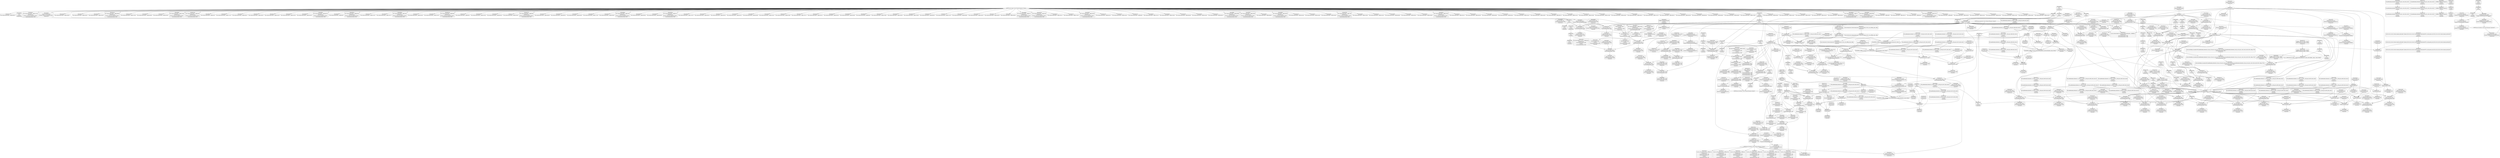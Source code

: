 digraph {
	CE0x4b486c0 [shape=record,shape=Mrecord,label="{CE0x4b486c0|i32_0|*Constant*}"]
	CE0x4bf4350 [shape=record,shape=Mrecord,label="{CE0x4bf4350|GLOBAL:_current_task|Global_var:current_task}"]
	CE0x4ba14d0 [shape=record,shape=Mrecord,label="{CE0x4ba14d0|232:_%struct.super_block*,_:_CRE_318,319_}"]
	CE0x4b4b8f0 [shape=record,shape=Mrecord,label="{CE0x4b4b8f0|selinux_sb_statfs:_tmp1|*SummSink*}"]
	CE0x4b4b180 [shape=record,shape=Mrecord,label="{CE0x4b4b180|i1_true|*Constant*|*SummSource*}"]
	CE0x4bcf620 [shape=record,shape=Mrecord,label="{CE0x4bcf620|selinux_sb_statfs:_u|security/selinux/hooks.c,2629|*SummSource*}"]
	CE0x4b446b0 [shape=record,shape=Mrecord,label="{CE0x4b446b0|i64_5|*Constant*}"]
	CE0x4b5dc10 [shape=record,shape=Mrecord,label="{CE0x4b5dc10|i8_1|*Constant*|*SummSource*}"]
	CE0x4b48e00 [shape=record,shape=Mrecord,label="{CE0x4b48e00|i64*_getelementptr_inbounds_(_11_x_i64_,_11_x_i64_*___llvm_gcov_ctr202,_i64_0,_i64_6)|*Constant*|*SummSource*}"]
	CE0x4bdecf0 [shape=record,shape=Mrecord,label="{CE0x4bdecf0|_ret_i32_%call2,_!dbg_!27722|security/selinux/hooks.c,1866|*SummSink*}"]
	CE0x4b9ba30 [shape=record,shape=Mrecord,label="{CE0x4b9ba30|232:_%struct.super_block*,_:_CRE_181,182_}"]
	CE0x4b5b380 [shape=record,shape=Mrecord,label="{CE0x4b5b380|i8*_getelementptr_inbounds_(_25_x_i8_,_25_x_i8_*_.str3,_i32_0,_i32_0)|*Constant*|*SummSink*}"]
	CE0x4b7d5d0 [shape=record,shape=Mrecord,label="{CE0x4b7d5d0|selinux_sb_statfs:_tmp17|security/selinux/hooks.c,2625|*SummSource*}"]
	CE0x4b5ee50 [shape=record,shape=Mrecord,label="{CE0x4b5ee50|selinux_sb_statfs:_tmp17|security/selinux/hooks.c,2625|*SummSink*}"]
	CE0x4b770a0 [shape=record,shape=Mrecord,label="{CE0x4b770a0|superblock_has_perm:_tmp|*SummSource*}"]
	CE0x4b4d980 [shape=record,shape=Mrecord,label="{CE0x4b4d980|232:_%struct.super_block*,_:_CRE_155,156_}"]
	CE0x4b5c1f0 [shape=record,shape=Mrecord,label="{CE0x4b5c1f0|_ret_i32_%tmp6,_!dbg_!27716|security/selinux/hooks.c,197|*SummSource*}"]
	CE0x4b5d5c0 [shape=record,shape=Mrecord,label="{CE0x4b5d5c0|_call_void_lockdep_rcu_suspicious(i8*_getelementptr_inbounds_(_25_x_i8_,_25_x_i8_*_.str3,_i32_0,_i32_0),_i32_2625,_i8*_getelementptr_inbounds_(_45_x_i8_,_45_x_i8_*_.str12,_i32_0,_i32_0))_#10,_!dbg_!27728|security/selinux/hooks.c,2625}"]
	CE0x4b95c90 [shape=record,shape=Mrecord,label="{CE0x4b95c90|232:_%struct.super_block*,_:_CRE_153,154_}"]
	CE0x4bd5820 [shape=record,shape=Mrecord,label="{CE0x4bd5820|_ret_i32_%call8,_!dbg_!27749|security/selinux/hooks.c,2630|*SummSource*}"]
	CE0x4b90be0 [shape=record,shape=Mrecord,label="{CE0x4b90be0|i32_78|*Constant*|*SummSink*}"]
	CE0x4bb1470 [shape=record,shape=Mrecord,label="{CE0x4bb1470|i64*_getelementptr_inbounds_(_2_x_i64_,_2_x_i64_*___llvm_gcov_ctr131,_i64_0,_i64_0)|*Constant*|*SummSink*}"]
	CE0x4b72b90 [shape=record,shape=Mrecord,label="{CE0x4b72b90|superblock_has_perm:_s_security|security/selinux/hooks.c,1865|*SummSource*}"]
	CE0x4b45e30 [shape=record,shape=Mrecord,label="{CE0x4b45e30|selinux_sb_statfs:_bb|*SummSink*}"]
	CE0x4be8180 [shape=record,shape=Mrecord,label="{CE0x4be8180|GLOBAL:_superblock_has_perm|*Constant*|*SummSource*}"]
	CE0x4b76400 [shape=record,shape=Mrecord,label="{CE0x4b76400|i64*_getelementptr_inbounds_(_11_x_i64_,_11_x_i64_*___llvm_gcov_ctr202,_i64_0,_i64_1)|*Constant*|*SummSource*}"]
	CE0x4b4cf90 [shape=record,shape=Mrecord,label="{CE0x4b4cf90|selinux_sb_statfs:_do.body|*SummSource*}"]
	CE0x4b9bcb0 [shape=record,shape=Mrecord,label="{CE0x4b9bcb0|232:_%struct.super_block*,_:_CRE_183,184_}"]
	CE0x4b96920 [shape=record,shape=Mrecord,label="{CE0x4b96920|232:_%struct.super_block*,_:_CRE_0,4_|*MultipleSource*|Function::selinux_sb_statfs&Arg::dentry::|security/selinux/hooks.c,2629}"]
	CE0x4b64970 [shape=record,shape=Mrecord,label="{CE0x4b64970|i64*_getelementptr_inbounds_(_11_x_i64_,_11_x_i64_*___llvm_gcov_ctr202,_i64_0,_i64_0)|*Constant*|*SummSource*}"]
	CE0x4bea4e0 [shape=record,shape=Mrecord,label="{CE0x4bea4e0|cred_sid:_sid|security/selinux/hooks.c,197|*SummSource*}"]
	CE0x4b9fd50 [shape=record,shape=Mrecord,label="{CE0x4b9fd50|232:_%struct.super_block*,_:_CRE_280,288_|*MultipleSource*|Function::selinux_sb_statfs&Arg::dentry::|security/selinux/hooks.c,2629}"]
	CE0x4b98520 [shape=record,shape=Mrecord,label="{CE0x4b98520|232:_%struct.super_block*,_:_CRE_95,96_}"]
	CE0x4b55050 [shape=record,shape=Mrecord,label="{CE0x4b55050|i64_3|*Constant*}"]
	CE0x4b4dac0 [shape=record,shape=Mrecord,label="{CE0x4b4dac0|232:_%struct.super_block*,_:_CRE_156,157_}"]
	CE0x4b97fa0 [shape=record,shape=Mrecord,label="{CE0x4b97fa0|232:_%struct.super_block*,_:_CRE_92,93_}"]
	CE0x4b7cac0 [shape=record,shape=Mrecord,label="{CE0x4b7cac0|i8*_getelementptr_inbounds_(_45_x_i8_,_45_x_i8_*_.str12,_i32_0,_i32_0)|*Constant*|*SummSource*}"]
	CE0x4bf1ad0 [shape=record,shape=Mrecord,label="{CE0x4bf1ad0|avc_has_perm:_tclass|Function::avc_has_perm&Arg::tclass::|*SummSink*}"]
	CE0x4b61c50 [shape=record,shape=Mrecord,label="{CE0x4b61c50|i64*_getelementptr_inbounds_(_11_x_i64_,_11_x_i64_*___llvm_gcov_ctr202,_i64_0,_i64_10)|*Constant*|*SummSource*}"]
	CE0x4bf1990 [shape=record,shape=Mrecord,label="{CE0x4bf1990|avc_has_perm:_tclass|Function::avc_has_perm&Arg::tclass::}"]
	CE0x4be7880 [shape=record,shape=Mrecord,label="{CE0x4be7880|selinux_sb_statfs:_tmp24|*LoadInst*|security/selinux/hooks.c,2630|*SummSink*}"]
	CE0x4b766e0 [shape=record,shape=Mrecord,label="{CE0x4b766e0|cred_sid:_tmp1}"]
	CE0x4bb08b0 [shape=record,shape=Mrecord,label="{CE0x4bb08b0|superblock_has_perm:_call2|security/selinux/hooks.c,1866|*SummSink*}"]
	CE0x4b988e0 [shape=record,shape=Mrecord,label="{CE0x4b988e0|232:_%struct.super_block*,_:_CRE_104,112_|*MultipleSource*|Function::selinux_sb_statfs&Arg::dentry::|security/selinux/hooks.c,2629}"]
	CE0x4b4cf20 [shape=record,shape=Mrecord,label="{CE0x4b4cf20|selinux_sb_statfs:_do.body}"]
	CE0x4b7b550 [shape=record,shape=Mrecord,label="{CE0x4b7b550|i64_0|*Constant*}"]
	CE0x4b419d0 [shape=record,shape=Mrecord,label="{CE0x4b419d0|i1_true|*Constant*}"]
	CE0x4bd32b0 [shape=record,shape=Mrecord,label="{CE0x4bd32b0|i32_16|*Constant*|*SummSink*}"]
	CE0x4ba7bb0 [shape=record,shape=Mrecord,label="{CE0x4ba7bb0|i32_12|*Constant*|*SummSource*}"]
	CE0x4b596a0 [shape=record,shape=Mrecord,label="{CE0x4b596a0|i64*_getelementptr_inbounds_(_2_x_i64_,_2_x_i64_*___llvm_gcov_ctr131,_i64_0,_i64_0)|*Constant*|*SummSource*}"]
	CE0x4b5d630 [shape=record,shape=Mrecord,label="{CE0x4b5d630|selinux_sb_statfs:_tmp16|security/selinux/hooks.c,2625}"]
	CE0x5807db0 [shape=record,shape=Mrecord,label="{CE0x5807db0|_call_void_mcount()_#3|*SummSource*}"]
	CE0x4b4d740 [shape=record,shape=Mrecord,label="{CE0x4b4d740|selinux_sb_statfs:_tmp15|security/selinux/hooks.c,2625}"]
	CE0x4b94df0 [shape=record,shape=Mrecord,label="{CE0x4b94df0|i8_10|*Constant*|*SummSource*}"]
	CE0x4b964b0 [shape=record,shape=Mrecord,label="{CE0x4b964b0|232:_%struct.super_block*,_:_CRE_88,89_}"]
	CE0x4b55980 [shape=record,shape=Mrecord,label="{CE0x4b55980|selinux_sb_statfs:_bb}"]
	CE0x4bf2cd0 [shape=record,shape=Mrecord,label="{CE0x4bf2cd0|avc_has_perm:_tsid|Function::avc_has_perm&Arg::tsid::|*SummSource*}"]
	CE0x4b61d00 [shape=record,shape=Mrecord,label="{CE0x4b61d00|i64*_getelementptr_inbounds_(_11_x_i64_,_11_x_i64_*___llvm_gcov_ctr202,_i64_0,_i64_10)|*Constant*|*SummSink*}"]
	CE0x4b529a0 [shape=record,shape=Mrecord,label="{CE0x4b529a0|selinux_sb_statfs:_tmp8|security/selinux/hooks.c,2625|*SummSink*}"]
	CE0x4bd4b90 [shape=record,shape=Mrecord,label="{CE0x4bd4b90|superblock_has_perm:_tmp2|*SummSink*}"]
	CE0x4b44860 [shape=record,shape=Mrecord,label="{CE0x4b44860|i64_5|*Constant*|*SummSink*}"]
	CE0x4b9a3b0 [shape=record,shape=Mrecord,label="{CE0x4b9a3b0|232:_%struct.super_block*,_:_CRE_163,164_}"]
	CE0x4ba0e90 [shape=record,shape=Mrecord,label="{CE0x4ba0e90|232:_%struct.super_block*,_:_CRE_313,314_}"]
	CE0x4b95dd0 [shape=record,shape=Mrecord,label="{CE0x4b95dd0|232:_%struct.super_block*,_:_CRE_154,155_}"]
	CE0x4b95620 [shape=record,shape=Mrecord,label="{CE0x4b95620|232:_%struct.super_block*,_:_CRE_151,152_}"]
	CE0x4be8d70 [shape=record,shape=Mrecord,label="{CE0x4be8d70|superblock_has_perm:_sb|Function::superblock_has_perm&Arg::sb::}"]
	CE0x4b72ab0 [shape=record,shape=Mrecord,label="{CE0x4b72ab0|GLOBAL:_cred_sid|*Constant*|*SummSink*}"]
	CE0x4b9bb70 [shape=record,shape=Mrecord,label="{CE0x4b9bb70|232:_%struct.super_block*,_:_CRE_182,183_}"]
	CE0x4b962f0 [shape=record,shape=Mrecord,label="{CE0x4b962f0|selinux_sb_statfs:_d_sb|security/selinux/hooks.c,2629|*SummSource*}"]
	CE0x4b796b0 [shape=record,shape=Mrecord,label="{CE0x4b796b0|GLOBAL:_lockdep_rcu_suspicious|*Constant*|*SummSink*}"]
	CE0x4b53a10 [shape=record,shape=Mrecord,label="{CE0x4b53a10|selinux_sb_statfs:_if.then|*SummSink*}"]
	CE0x4b9c6b0 [shape=record,shape=Mrecord,label="{CE0x4b9c6b0|232:_%struct.super_block*,_:_CRE_191,192_}"]
	CE0x4b9a770 [shape=record,shape=Mrecord,label="{CE0x4b9a770|232:_%struct.super_block*,_:_CRE_166,167_}"]
	CE0x4b957b0 [shape=record,shape=Mrecord,label="{CE0x4b957b0|i32_9|*Constant*}"]
	CE0x4b8fe40 [shape=record,shape=Mrecord,label="{CE0x4b8fe40|GLOBAL:_get_current|*Constant*|*SummSource*}"]
	CE0x4bf2890 [shape=record,shape=Mrecord,label="{CE0x4bf2890|avc_has_perm:_ssid|Function::avc_has_perm&Arg::ssid::}"]
	CE0x4b7c140 [shape=record,shape=Mrecord,label="{CE0x4b7c140|i32_2625|*Constant*}"]
	CE0x4ba7ae0 [shape=record,shape=Mrecord,label="{CE0x4ba7ae0|i32_12|*Constant*}"]
	CE0x4b98a70 [shape=record,shape=Mrecord,label="{CE0x4b98a70|232:_%struct.super_block*,_:_CRE_112,144_|*MultipleSource*|Function::selinux_sb_statfs&Arg::dentry::|security/selinux/hooks.c,2629}"]
	CE0x4bd5f20 [shape=record,shape=Mrecord,label="{CE0x4bd5f20|get_current:_bb|*SummSink*}"]
	CE0x4bd08b0 [shape=record,shape=Mrecord,label="{CE0x4bd08b0|cred_sid:_tmp3|*SummSink*}"]
	CE0x4b4aea0 [shape=record,shape=Mrecord,label="{CE0x4b4aea0|selinux_sb_statfs:_tmp14|security/selinux/hooks.c,2625|*SummSink*}"]
	CE0x4b7d560 [shape=record,shape=Mrecord,label="{CE0x4b7d560|selinux_sb_statfs:_tmp17|security/selinux/hooks.c,2625}"]
	CE0x4b64b40 [shape=record,shape=Mrecord,label="{CE0x4b64b40|selinux_sb_statfs:_ad|security/selinux/hooks.c, 2626}"]
	CE0x4b5c420 [shape=record,shape=Mrecord,label="{CE0x4b5c420|i32_16|*Constant*}"]
	CE0x4b4de80 [shape=record,shape=Mrecord,label="{CE0x4b4de80|232:_%struct.super_block*,_:_CRE_159,160_}"]
	CE0x4bf31c0 [shape=record,shape=Mrecord,label="{CE0x4bf31c0|get_current:_tmp}"]
	CE0x4be5c60 [shape=record,shape=Mrecord,label="{CE0x4be5c60|superblock_has_perm:_tmp1|*SummSink*}"]
	CE0x4b9ed70 [shape=record,shape=Mrecord,label="{CE0x4b9ed70|232:_%struct.super_block*,_:_CRE_222,223_}"]
	CE0x4b9e4b0 [shape=record,shape=Mrecord,label="{CE0x4b9e4b0|232:_%struct.super_block*,_:_CRE_215,216_}"]
	CE0x4be6ca0 [shape=record,shape=Mrecord,label="{CE0x4be6ca0|selinux_sb_statfs:_dentry6|security/selinux/hooks.c,2629|*SummSource*}"]
	CE0x4be8880 [shape=record,shape=Mrecord,label="{CE0x4be8880|i32_8|*Constant*}"]
	CE0x4bdeaa0 [shape=record,shape=Mrecord,label="{CE0x4bdeaa0|_ret_i32_%call8,_!dbg_!27749|security/selinux/hooks.c,2630}"]
	CE0x4beb690 [shape=record,shape=Mrecord,label="{CE0x4beb690|i64*_getelementptr_inbounds_(_2_x_i64_,_2_x_i64_*___llvm_gcov_ctr151,_i64_0,_i64_0)|*Constant*}"]
	CE0x5edab40 [shape=record,shape=Mrecord,label="{CE0x5edab40|i64_2|*Constant*|*SummSink*}"]
	CE0x4ba0130 [shape=record,shape=Mrecord,label="{CE0x4ba0130|232:_%struct.super_block*,_:_CRE_296,304_|*MultipleSource*|Function::selinux_sb_statfs&Arg::dentry::|security/selinux/hooks.c,2629}"]
	CE0x4ba1390 [shape=record,shape=Mrecord,label="{CE0x4ba1390|232:_%struct.super_block*,_:_CRE_317,318_}"]
	CE0x4be68d0 [shape=record,shape=Mrecord,label="{CE0x4be68d0|selinux_sb_statfs:_d_sb7|security/selinux/hooks.c,2630|*SummSource*}"]
	CE0x4b7b650 [shape=record,shape=Mrecord,label="{CE0x4b7b650|selinux_sb_statfs:_tmp4|security/selinux/hooks.c,2625}"]
	CE0x4bd3e70 [shape=record,shape=Mrecord,label="{CE0x4bd3e70|cred_sid:_tmp|*SummSink*}"]
	CE0x4b5be20 [shape=record,shape=Mrecord,label="{CE0x4b5be20|GLOBAL:_lockdep_rcu_suspicious|*Constant*}"]
	CE0x4bf21b0 [shape=record,shape=Mrecord,label="{CE0x4bf21b0|cred_sid:_bb}"]
	CE0x4b9d6f0 [shape=record,shape=Mrecord,label="{CE0x4b9d6f0|232:_%struct.super_block*,_:_CRE_204,205_}"]
	CE0x4b9c7f0 [shape=record,shape=Mrecord,label="{CE0x4b9c7f0|232:_%struct.super_block*,_:_CRE_192,193_}"]
	CE0x4bd0770 [shape=record,shape=Mrecord,label="{CE0x4bd0770|cred_sid:_tmp3}"]
	CE0x4b52120 [shape=record,shape=Mrecord,label="{CE0x4b52120|selinux_sb_statfs:_tmp2}"]
	CE0x4ba7d00 [shape=record,shape=Mrecord,label="{CE0x4ba7d00|i32_12|*Constant*|*SummSink*}"]
	CE0x4b74f20 [shape=record,shape=Mrecord,label="{CE0x4b74f20|cred_sid:_entry|*SummSink*}"]
	CE0x4b9fb60 [shape=record,shape=Mrecord,label="{CE0x4b9fb60|232:_%struct.super_block*,_:_CRE_272,280_|*MultipleSource*|Function::selinux_sb_statfs&Arg::dentry::|security/selinux/hooks.c,2629}"]
	CE0x4b44f10 [shape=record,shape=Mrecord,label="{CE0x4b44f10|selinux_sb_statfs:_entry|*SummSource*}"]
	CE0x4b97280 [shape=record,shape=Mrecord,label="{CE0x4b97280|232:_%struct.super_block*,_:_CRE_48,52_|*MultipleSource*|Function::selinux_sb_statfs&Arg::dentry::|security/selinux/hooks.c,2629}"]
	CE0x4b50800 [shape=record,shape=Mrecord,label="{CE0x4b50800|selinux_sb_statfs:_call|security/selinux/hooks.c,2625}"]
	CE0x4b41b70 [shape=record,shape=Mrecord,label="{CE0x4b41b70|selinux_sb_statfs:_tmp10|security/selinux/hooks.c,2625|*SummSource*}"]
	CE0x4b4d1a0 [shape=record,shape=Mrecord,label="{CE0x4b4d1a0|superblock_has_perm:_bb|*SummSource*}"]
	CE0x4bcf2b0 [shape=record,shape=Mrecord,label="{CE0x4bcf2b0|selinux_sb_statfs:_tmp23|security/selinux/hooks.c,2629}"]
	CE0x4b761f0 [shape=record,shape=Mrecord,label="{CE0x4b761f0|i64_2|*Constant*}"]
	CE0x4b4b430 [shape=record,shape=Mrecord,label="{CE0x4b4b430|i64*_getelementptr_inbounds_(_11_x_i64_,_11_x_i64_*___llvm_gcov_ctr202,_i64_0,_i64_8)|*Constant*|*SummSink*}"]
	CE0x4b960b0 [shape=record,shape=Mrecord,label="{CE0x4b960b0|i32_9|*Constant*|*SummSink*}"]
	CE0x4b75420 [shape=record,shape=Mrecord,label="{CE0x4b75420|_ret_i32_%tmp6,_!dbg_!27716|security/selinux/hooks.c,197}"]
	CE0x4b98010 [shape=record,shape=Mrecord,label="{CE0x4b98010|232:_%struct.super_block*,_:_CRE_91,92_}"]
	"CONST[source:0(mediator),value:0(static)][purpose:{operation}]"
	CE0x4bd5950 [shape=record,shape=Mrecord,label="{CE0x4bd5950|_ret_i32_%call8,_!dbg_!27749|security/selinux/hooks.c,2630|*SummSink*}"]
	CE0x4bf2ba0 [shape=record,shape=Mrecord,label="{CE0x4bf2ba0|avc_has_perm:_tsid|Function::avc_has_perm&Arg::tsid::}"]
	CE0x4b45a40 [shape=record,shape=Mrecord,label="{CE0x4b45a40|i64*_getelementptr_inbounds_(_11_x_i64_,_11_x_i64_*___llvm_gcov_ctr202,_i64_0,_i64_0)|*Constant*}"]
	CE0x4b45980 [shape=record,shape=Mrecord,label="{CE0x4b45980|selinux_sb_statfs:_land.lhs.true2|*SummSink*}"]
	CE0x4b7d1a0 [shape=record,shape=Mrecord,label="{CE0x4b7d1a0|GLOBAL:_get_current|*Constant*}"]
	CE0x4b755f0 [shape=record,shape=Mrecord,label="{CE0x4b755f0|i64*_getelementptr_inbounds_(_2_x_i64_,_2_x_i64_*___llvm_gcov_ctr98,_i64_0,_i64_0)|*Constant*|*SummSource*}"]
	CE0x4bf0fe0 [shape=record,shape=Mrecord,label="{CE0x4bf0fe0|superblock_has_perm:_tmp4|*LoadInst*|security/selinux/hooks.c,1865|*SummSink*}"]
	CE0x4bb06b0 [shape=record,shape=Mrecord,label="{CE0x4bb06b0|avc_has_perm:_requested|Function::avc_has_perm&Arg::requested::|*SummSink*}"]
	CE0x4b9adb0 [shape=record,shape=Mrecord,label="{CE0x4b9adb0|232:_%struct.super_block*,_:_CRE_171,172_}"]
	CE0x4b9eaf0 [shape=record,shape=Mrecord,label="{CE0x4b9eaf0|232:_%struct.super_block*,_:_CRE_220,221_}"]
	CE0x4b617f0 [shape=record,shape=Mrecord,label="{CE0x4b617f0|i64*_getelementptr_inbounds_(_11_x_i64_,_11_x_i64_*___llvm_gcov_ctr202,_i64_0,_i64_10)|*Constant*}"]
	CE0x4ba19d0 [shape=record,shape=Mrecord,label="{CE0x4ba19d0|selinux_sb_statfs:_tmp22|*LoadInst*|security/selinux/hooks.c,2629|*SummSink*}"]
	CE0x4b95120 [shape=record,shape=Mrecord,label="{CE0x4b95120|232:_%struct.super_block*,_:_CRE_149,150_}"]
	CE0x4bcf4a0 [shape=record,shape=Mrecord,label="{CE0x4bcf4a0|selinux_sb_statfs:_tmp23|security/selinux/hooks.c,2629|*SummSource*}"]
	CE0x4b9a130 [shape=record,shape=Mrecord,label="{CE0x4b9a130|232:_%struct.super_block*,_:_CRE_161,162_}"]
	CE0x4b54a00 [shape=record,shape=Mrecord,label="{CE0x4b54a00|i64_4|*Constant*|*SummSink*}"]
	CE0x4b49a40 [shape=record,shape=Mrecord,label="{CE0x4b49a40|COLLAPSED:_GCMRE___llvm_gcov_ctr202_internal_global_11_x_i64_zeroinitializer:_elem_0:default:}"]
	CE0x4b95820 [shape=record,shape=Mrecord,label="{CE0x4b95820|selinux_sb_statfs:_dentry|Function::selinux_sb_statfs&Arg::dentry::}"]
	CE0x4ba0d50 [shape=record,shape=Mrecord,label="{CE0x4ba0d50|232:_%struct.super_block*,_:_CRE_312,313_}"]
	CE0x4bf4800 [shape=record,shape=Mrecord,label="{CE0x4bf4800|cred_sid:_tmp6|security/selinux/hooks.c,197}"]
	CE0x4bf1f40 [shape=record,shape=Mrecord,label="{CE0x4bf1f40|avc_has_perm:_requested|Function::avc_has_perm&Arg::requested::|*SummSource*}"]
	CE0x4b90e20 [shape=record,shape=Mrecord,label="{CE0x4b90e20|selinux_sb_statfs:_cred4|security/selinux/hooks.c,2625|*SummSink*}"]
	CE0x4ba7f80 [shape=record,shape=Mrecord,label="{CE0x4ba7f80|selinux_sb_statfs:_s_root|security/selinux/hooks.c,2629}"]
	CE0x4b5d7c0 [shape=record,shape=Mrecord,label="{CE0x4b5d7c0|selinux_sb_statfs:_tmp16|security/selinux/hooks.c,2625|*SummSource*}"]
	CE0x4b5b790 [shape=record,shape=Mrecord,label="{CE0x4b5b790|_call_void_lockdep_rcu_suspicious(i8*_getelementptr_inbounds_(_25_x_i8_,_25_x_i8_*_.str3,_i32_0,_i32_0),_i32_2625,_i8*_getelementptr_inbounds_(_45_x_i8_,_45_x_i8_*_.str12,_i32_0,_i32_0))_#10,_!dbg_!27728|security/selinux/hooks.c,2625|*SummSource*}"]
	CE0x4b98660 [shape=record,shape=Mrecord,label="{CE0x4b98660|232:_%struct.super_block*,_:_CRE_144,145_}"]
	CE0x4b61f60 [shape=record,shape=Mrecord,label="{CE0x4b61f60|get_current:_entry}"]
	CE0x4b9f970 [shape=record,shape=Mrecord,label="{CE0x4b9f970|232:_%struct.super_block*,_:_CRE_264,272_|*MultipleSource*|Function::selinux_sb_statfs&Arg::dentry::|security/selinux/hooks.c,2629}"]
	CE0x4b983e0 [shape=record,shape=Mrecord,label="{CE0x4b983e0|232:_%struct.super_block*,_:_CRE_94,95_}"]
	CE0x4b77d00 [shape=record,shape=Mrecord,label="{CE0x4b77d00|0:_i8,_:_GCMR_selinux_sb_statfs.__warned_internal_global_i8_0,_section_.data.unlikely_,_align_1:_elem_0:default:}"]
	CE0x4beabd0 [shape=record,shape=Mrecord,label="{CE0x4beabd0|0:_i32,_4:_i32,_8:_i32,_12:_i32,_:_CMRE_4,8_|*MultipleSource*|security/selinux/hooks.c,196|security/selinux/hooks.c,197|*LoadInst*|security/selinux/hooks.c,196}"]
	CE0x4b568a0 [shape=record,shape=Mrecord,label="{CE0x4b568a0|selinux_sb_statfs:_tmp14|security/selinux/hooks.c,2625}"]
	CE0x4bf4260 [shape=record,shape=Mrecord,label="{CE0x4bf4260|i64*_getelementptr_inbounds_(_2_x_i64_,_2_x_i64_*___llvm_gcov_ctr98,_i64_0,_i64_0)|*Constant*|*SummSink*}"]
	CE0x4bd5690 [shape=record,shape=Mrecord,label="{CE0x4bd5690|superblock_has_perm:_ad|Function::superblock_has_perm&Arg::ad::|*SummSink*}"]
	CE0x4beaa10 [shape=record,shape=Mrecord,label="{CE0x4beaa10|0:_i32,_4:_i32,_8:_i32,_12:_i32,_:_CMRE_0,4_|*MultipleSource*|security/selinux/hooks.c,196|security/selinux/hooks.c,197|*LoadInst*|security/selinux/hooks.c,196}"]
	CE0x4b774e0 [shape=record,shape=Mrecord,label="{CE0x4b774e0|i64*_getelementptr_inbounds_(_11_x_i64_,_11_x_i64_*___llvm_gcov_ctr202,_i64_0,_i64_1)|*Constant*}"]
	CE0x4b987a0 [shape=record,shape=Mrecord,label="{CE0x4b987a0|232:_%struct.super_block*,_:_CRE_96,104_|*MultipleSource*|Function::selinux_sb_statfs&Arg::dentry::|security/selinux/hooks.c,2629}"]
	CE0x4ba0c10 [shape=record,shape=Mrecord,label="{CE0x4ba0c10|232:_%struct.super_block*,_:_CRE_311,312_}"]
	CE0x4b7c980 [shape=record,shape=Mrecord,label="{CE0x4b7c980|i8*_getelementptr_inbounds_(_45_x_i8_,_45_x_i8_*_.str12,_i32_0,_i32_0)|*Constant*}"]
	CE0x4b9b3f0 [shape=record,shape=Mrecord,label="{CE0x4b9b3f0|232:_%struct.super_block*,_:_CRE_176,177_}"]
	CE0x4b56f40 [shape=record,shape=Mrecord,label="{CE0x4b56f40|selinux_sb_statfs:_tmp8|security/selinux/hooks.c,2625|*SummSource*}"]
	CE0x4b5f3c0 [shape=record,shape=Mrecord,label="{CE0x4b5f3c0|selinux_sb_statfs:_tmp18|security/selinux/hooks.c,2625|*SummSink*}"]
	CE0x4b48530 [shape=record,shape=Mrecord,label="{CE0x4b48530|selinux_sb_statfs:_tmp2|*SummSink*}"]
	CE0x4bf4480 [shape=record,shape=Mrecord,label="{CE0x4bf4480|%struct.task_struct*_(%struct.task_struct**)*_asm_movq_%gs:$_1:P_,$0_,_r,im,_dirflag_,_fpsr_,_flags_|*SummSink*}"]
	CE0x4be1460 [shape=record,shape=Mrecord,label="{CE0x4be1460|superblock_has_perm:_sid1|security/selinux/hooks.c,1866|*SummSink*}"]
	CE0x4b5d390 [shape=record,shape=Mrecord,label="{CE0x4b5d390|selinux_sb_statfs:_tmp15|security/selinux/hooks.c,2625|*SummSink*}"]
	CE0x4b416f0 [shape=record,shape=Mrecord,label="{CE0x4b416f0|GLOBAL:___llvm_gcov_ctr202|Global_var:__llvm_gcov_ctr202}"]
	CE0x4b96ea0 [shape=record,shape=Mrecord,label="{CE0x4b96ea0|232:_%struct.super_block*,_:_CRE_24,40_|*MultipleSource*|Function::selinux_sb_statfs&Arg::dentry::|security/selinux/hooks.c,2629}"]
	CE0x4be90e0 [shape=record,shape=Mrecord,label="{CE0x4be90e0|superblock_has_perm:_sb|Function::superblock_has_perm&Arg::sb::|*SummSink*}"]
	CE0x4bd36b0 [shape=record,shape=Mrecord,label="{CE0x4bd36b0|superblock_has_perm:_tmp5|security/selinux/hooks.c,1865|*SummSink*}"]
	CE0x4b75e90 [shape=record,shape=Mrecord,label="{CE0x4b75e90|superblock_has_perm:_tmp3|*SummSource*}"]
	CE0x4beb760 [shape=record,shape=Mrecord,label="{CE0x4beb760|i64*_getelementptr_inbounds_(_2_x_i64_,_2_x_i64_*___llvm_gcov_ctr151,_i64_0,_i64_0)|*Constant*|*SummSource*}"]
	CE0x4be5e90 [shape=record,shape=Mrecord,label="{CE0x4be5e90|i64*_getelementptr_inbounds_(_2_x_i64_,_2_x_i64_*___llvm_gcov_ctr151,_i64_0,_i64_1)|*Constant*}"]
	CE0x4b9e870 [shape=record,shape=Mrecord,label="{CE0x4b9e870|232:_%struct.super_block*,_:_CRE_218,219_}"]
	CE0x4bf4620 [shape=record,shape=Mrecord,label="{CE0x4bf4620|0:_i32,_4:_i32,_8:_i32,_12:_i32,_:_CMRE_16,20_|*MultipleSource*|security/selinux/hooks.c,196|security/selinux/hooks.c,197|*LoadInst*|security/selinux/hooks.c,196}"]
	CE0x4b9b670 [shape=record,shape=Mrecord,label="{CE0x4b9b670|232:_%struct.super_block*,_:_CRE_178,179_}"]
	CE0x4b55ec0 [shape=record,shape=Mrecord,label="{CE0x4b55ec0|i64_1|*Constant*}"]
	CE0x4b490b0 [shape=record,shape=Mrecord,label="{CE0x4b490b0|i64*_getelementptr_inbounds_(_11_x_i64_,_11_x_i64_*___llvm_gcov_ctr202,_i64_0,_i64_6)|*Constant*|*SummSink*}"]
	CE0x4b97a40 [shape=record,shape=Mrecord,label="{CE0x4b97a40|232:_%struct.super_block*,_:_CRE_80,88_|*MultipleSource*|Function::selinux_sb_statfs&Arg::dentry::|security/selinux/hooks.c,2629}"]
	CE0x4b5ad90 [shape=record,shape=Mrecord,label="{CE0x4b5ad90|superblock_has_perm:_tmp1}"]
	CE0x4b97e20 [shape=record,shape=Mrecord,label="{CE0x4b97e20|232:_%struct.super_block*,_:_CRE_90,91_}"]
	CE0x4b9d330 [shape=record,shape=Mrecord,label="{CE0x4b9d330|232:_%struct.super_block*,_:_CRE_201,202_}"]
	CE0x4bf0c10 [shape=record,shape=Mrecord,label="{CE0x4bf0c10|superblock_has_perm:_tmp4|*LoadInst*|security/selinux/hooks.c,1865}"]
	CE0x4b7c470 [shape=record,shape=Mrecord,label="{CE0x4b7c470|i32_2625|*Constant*|*SummSink*}"]
	CE0x4b59fe0 [shape=record,shape=Mrecord,label="{CE0x4b59fe0|selinux_sb_statfs:_tmp12|security/selinux/hooks.c,2625}"]
	CE0x4b7aa00 [shape=record,shape=Mrecord,label="{CE0x4b7aa00|superblock_has_perm:_bb|*SummSink*}"]
	CE0x4b9dd30 [shape=record,shape=Mrecord,label="{CE0x4b9dd30|232:_%struct.super_block*,_:_CRE_209,210_}"]
	CE0x4ba1110 [shape=record,shape=Mrecord,label="{CE0x4ba1110|232:_%struct.super_block*,_:_CRE_315,316_}"]
	CE0x4b97470 [shape=record,shape=Mrecord,label="{CE0x4b97470|232:_%struct.super_block*,_:_CRE_56,64_|*MultipleSource*|Function::selinux_sb_statfs&Arg::dentry::|security/selinux/hooks.c,2629}"]
	CE0x4be9470 [shape=record,shape=Mrecord,label="{CE0x4be9470|i32_8|*Constant*|*SummSink*}"]
	CE0x4bcd9b0 [shape=record,shape=Mrecord,label="{CE0x4bcd9b0|selinux_sb_statfs:_u|security/selinux/hooks.c,2629}"]
	CE0x4b9cf70 [shape=record,shape=Mrecord,label="{CE0x4b9cf70|232:_%struct.super_block*,_:_CRE_198,199_}"]
	CE0x4bf6ff0 [shape=record,shape=Mrecord,label="{CE0x4bf6ff0|i64*_getelementptr_inbounds_(_2_x_i64_,_2_x_i64_*___llvm_gcov_ctr131,_i64_0,_i64_1)|*Constant*|*SummSource*}"]
	CE0x4be8950 [shape=record,shape=Mrecord,label="{CE0x4be8950|superblock_has_perm:_cred|Function::superblock_has_perm&Arg::cred::}"]
	CE0x4b45880 [shape=record,shape=Mrecord,label="{CE0x4b45880|selinux_sb_statfs:_land.lhs.true2|*SummSource*}"]
	CE0x4be8400 [shape=record,shape=Mrecord,label="{CE0x4be8400|superblock_has_perm:_cred|Function::superblock_has_perm&Arg::cred::|*SummSink*}"]
	CE0x4b729a0 [shape=record,shape=Mrecord,label="{CE0x4b729a0|GLOBAL:_cred_sid|*Constant*|*SummSource*}"]
	CE0x4b72930 [shape=record,shape=Mrecord,label="{CE0x4b72930|cred_sid:_entry}"]
	CE0x4b62430 [shape=record,shape=Mrecord,label="{CE0x4b62430|selinux_sb_statfs:_tmp20|security/selinux/hooks.c,2625|*SummSource*}"]
	CE0x6842340 [shape=record,shape=Mrecord,label="{CE0x6842340|selinux_sb_statfs:_land.lhs.true2}"]
	CE0x4b595d0 [shape=record,shape=Mrecord,label="{CE0x4b595d0|i64*_getelementptr_inbounds_(_2_x_i64_,_2_x_i64_*___llvm_gcov_ctr131,_i64_0,_i64_0)|*Constant*}"]
	CE0x4b9d970 [shape=record,shape=Mrecord,label="{CE0x4b9d970|232:_%struct.super_block*,_:_CRE_206,207_}"]
	CE0x4b41890 [shape=record,shape=Mrecord,label="{CE0x4b41890|i64_0|*Constant*|*SummSink*}"]
	CE0x4b62100 [shape=record,shape=Mrecord,label="{CE0x4b62100|selinux_sb_statfs:_tmp20|security/selinux/hooks.c,2625}"]
	CE0x4b9bdf0 [shape=record,shape=Mrecord,label="{CE0x4b9bdf0|232:_%struct.super_block*,_:_CRE_184,185_}"]
	CE0x4b53ce0 [shape=record,shape=Mrecord,label="{CE0x4b53ce0|selinux_sb_statfs:_tmp6|security/selinux/hooks.c,2625}"]
	CE0x4b90db0 [shape=record,shape=Mrecord,label="{CE0x4b90db0|COLLAPSED:_GCMRE_current_task_external_global_%struct.task_struct*:_elem_0::|security/selinux/hooks.c,2625}"]
	"CONST[source:0(mediator),value:2(dynamic)][purpose:{subject}]"
	CE0x4b9b530 [shape=record,shape=Mrecord,label="{CE0x4b9b530|232:_%struct.super_block*,_:_CRE_177,178_}"]
	CE0x4b9d470 [shape=record,shape=Mrecord,label="{CE0x4b9d470|232:_%struct.super_block*,_:_CRE_202,203_}"]
	CE0x4b968b0 [shape=record,shape=Mrecord,label="{CE0x4b968b0|232:_%struct.super_block*,_:_CRE_16,24_|*MultipleSource*|Function::selinux_sb_statfs&Arg::dentry::|security/selinux/hooks.c,2629}"]
	CE0x4b62c30 [shape=record,shape=Mrecord,label="{CE0x4b62c30|superblock_has_perm:_tmp|*SummSink*}"]
	CE0x4b508a0 [shape=record,shape=Mrecord,label="{CE0x4b508a0|selinux_sb_statfs:_call|security/selinux/hooks.c,2625|*SummSource*}"]
	CE0x4b64c20 [shape=record,shape=Mrecord,label="{CE0x4b64c20|selinux_sb_statfs:_ad|security/selinux/hooks.c, 2626|*SummSink*}"]
	CE0x4bd43e0 [shape=record,shape=Mrecord,label="{CE0x4bd43e0|get_current:_tmp4|./arch/x86/include/asm/current.h,14|*SummSink*}"]
	CE0x4b9d5b0 [shape=record,shape=Mrecord,label="{CE0x4b9d5b0|232:_%struct.super_block*,_:_CRE_203,204_}"]
	CE0x4be8680 [shape=record,shape=Mrecord,label="{CE0x4be8680|superblock_has_perm:_entry|*SummSink*}"]
	CE0x4b7d750 [shape=record,shape=Mrecord,label="{CE0x4b7d750|selinux_sb_statfs:_tmp5|security/selinux/hooks.c,2625}"]
	CE0x4bf6f80 [shape=record,shape=Mrecord,label="{CE0x4bf6f80|i64*_getelementptr_inbounds_(_2_x_i64_,_2_x_i64_*___llvm_gcov_ctr131,_i64_0,_i64_1)|*Constant*}"]
	CE0x4b94f90 [shape=record,shape=Mrecord,label="{CE0x4b94f90|i8_10|*Constant*|*SummSink*}"]
	CE0x4b9a9f0 [shape=record,shape=Mrecord,label="{CE0x4b9a9f0|232:_%struct.super_block*,_:_CRE_168,169_}"]
	CE0x4bd0230 [shape=record,shape=Mrecord,label="{CE0x4bd0230|cred_sid:_tmp2|*SummSource*}"]
	CE0x4b97660 [shape=record,shape=Mrecord,label="{CE0x4b97660|232:_%struct.super_block*,_:_CRE_64,72_|*MultipleSource*|Function::selinux_sb_statfs&Arg::dentry::|security/selinux/hooks.c,2629}"]
	CE0x4b5f250 [shape=record,shape=Mrecord,label="{CE0x4b5f250|selinux_sb_statfs:_tmp18|security/selinux/hooks.c,2625|*SummSource*}"]
	CE0x4b773a0 [shape=record,shape=Mrecord,label="{CE0x4b773a0|selinux_sb_statfs:_tmp4|security/selinux/hooks.c,2625|*SummSink*}"]
	CE0x4bf2370 [shape=record,shape=Mrecord,label="{CE0x4bf2370|avc_has_perm:_auditdata|Function::avc_has_perm&Arg::auditdata::|*SummSource*}"]
	CE0x4b55420 [shape=record,shape=Mrecord,label="{CE0x4b55420|selinux_sb_statfs:_do.body|*SummSink*}"]
	CE0x4be0410 [shape=record,shape=Mrecord,label="{CE0x4be0410|superblock_has_perm:_tmp6|security/selinux/hooks.c,1866}"]
	CE0x4beaf60 [shape=record,shape=Mrecord,label="{CE0x4beaf60|0:_i32,_4:_i32,_8:_i32,_12:_i32,_:_CMRE_12,16_|*MultipleSource*|security/selinux/hooks.c,196|security/selinux/hooks.c,197|*LoadInst*|security/selinux/hooks.c,196}"]
	CE0x4b9b2b0 [shape=record,shape=Mrecord,label="{CE0x4b9b2b0|232:_%struct.super_block*,_:_CRE_175,176_}"]
	CE0x4b95890 [shape=record,shape=Mrecord,label="{CE0x4b95890|selinux_sb_statfs:_dentry|Function::selinux_sb_statfs&Arg::dentry::|*SummSource*}"]
	CE0x4b924f0 [shape=record,shape=Mrecord,label="{CE0x4b924f0|selinux_sb_statfs:_dentry|Function::selinux_sb_statfs&Arg::dentry::|*SummSink*}"]
	CE0x4b56830 [shape=record,shape=Mrecord,label="{CE0x4b56830|i64*_getelementptr_inbounds_(_11_x_i64_,_11_x_i64_*___llvm_gcov_ctr202,_i64_0,_i64_8)|*Constant*}"]
	CE0x4bf1720 [shape=record,shape=Mrecord,label="{CE0x4bf1720|i16_5|*Constant*|*SummSource*}"]
	CE0x4b76c40 [shape=record,shape=Mrecord,label="{CE0x4b76c40|i32_0|*Constant*|*SummSource*}"]
	CE0x4b44900 [shape=record,shape=Mrecord,label="{CE0x4b44900|i64*_getelementptr_inbounds_(_11_x_i64_,_11_x_i64_*___llvm_gcov_ctr202,_i64_0,_i64_6)|*Constant*}"]
	CE0x4b52830 [shape=record,shape=Mrecord,label="{CE0x4b52830|GLOBAL:_selinux_sb_statfs.__warned|Global_var:selinux_sb_statfs.__warned|*SummSink*}"]
	CE0x4b4dfc0 [shape=record,shape=Mrecord,label="{CE0x4b4dfc0|232:_%struct.super_block*,_:_CRE_160,161_}"]
	CE0x4b9c570 [shape=record,shape=Mrecord,label="{CE0x4b9c570|232:_%struct.super_block*,_:_CRE_190,191_}"]
	"CONST[source:2(external),value:2(dynamic)][purpose:{subject}]"
	CE0x4b55ac0 [shape=record,shape=Mrecord,label="{CE0x4b55ac0|get_current:_tmp|*SummSource*}"]
	CE0x4b76260 [shape=record,shape=Mrecord,label="{CE0x4b76260|i64_3|*Constant*|*SummSource*}"]
	CE0x4be56e0 [shape=record,shape=Mrecord,label="{CE0x4be56e0|%struct.task_struct*_(%struct.task_struct**)*_asm_movq_%gs:$_1:P_,$0_,_r,im,_dirflag_,_fpsr_,_flags_}"]
	CE0x4b9e5f0 [shape=record,shape=Mrecord,label="{CE0x4b9e5f0|232:_%struct.super_block*,_:_CRE_216,217_}"]
	CE0x4b5b840 [shape=record,shape=Mrecord,label="{CE0x4b5b840|_call_void_lockdep_rcu_suspicious(i8*_getelementptr_inbounds_(_25_x_i8_,_25_x_i8_*_.str3,_i32_0,_i32_0),_i32_2625,_i8*_getelementptr_inbounds_(_45_x_i8_,_45_x_i8_*_.str12,_i32_0,_i32_0))_#10,_!dbg_!27728|security/selinux/hooks.c,2625|*SummSink*}"]
	CE0x4bd02a0 [shape=record,shape=Mrecord,label="{CE0x4bd02a0|cred_sid:_tmp2|*SummSink*}"]
	CE0x4b51630 [shape=record,shape=Mrecord,label="{CE0x4b51630|i64_1|*Constant*}"]
	CE0x4b91b10 [shape=record,shape=Mrecord,label="{CE0x4b91b10|0:_i8,_8:_%struct.dentry*,_24:_%struct.selinux_audit_data*,_:_SCMRE_0,1_|*MultipleSource*|security/selinux/hooks.c,2628|security/selinux/hooks.c, 2626}"]
	CE0x4be9910 [shape=record,shape=Mrecord,label="{CE0x4be9910|COLLAPSED:_CMRE:_elem_0::|security/selinux/hooks.c,196}"]
	CE0x4b57ad0 [shape=record,shape=Mrecord,label="{CE0x4b57ad0|GLOBAL:_selinux_sb_statfs.__warned|Global_var:selinux_sb_statfs.__warned}"]
	CE0x4b90500 [shape=record,shape=Mrecord,label="{CE0x4b90500|get_current:_entry|*SummSink*}"]
	CE0x4b9bf30 [shape=record,shape=Mrecord,label="{CE0x4b9bf30|232:_%struct.super_block*,_:_CRE_185,186_}"]
	CE0x4b49ab0 [shape=record,shape=Mrecord,label="{CE0x4b49ab0|selinux_sb_statfs:_tmp|*SummSource*}"]
	CE0x4ba8020 [shape=record,shape=Mrecord,label="{CE0x4ba8020|selinux_sb_statfs:_s_root|security/selinux/hooks.c,2629|*SummSource*}"]
	CE0x4b6fe20 [shape=record,shape=Mrecord,label="{CE0x4b6fe20|i32_1|*Constant*|*SummSource*}"]
	CE0x4b4d110 [shape=record,shape=Mrecord,label="{CE0x4b4d110|superblock_has_perm:_bb}"]
	CE0x4b9e0f0 [shape=record,shape=Mrecord,label="{CE0x4b9e0f0|232:_%struct.super_block*,_:_CRE_212,213_}"]
	CE0x4bd3720 [shape=record,shape=Mrecord,label="{CE0x4bd3720|superblock_has_perm:_s_security|security/selinux/hooks.c,1865|*SummSink*}"]
	CE0x4b52410 [shape=record,shape=Mrecord,label="{CE0x4b52410|get_current:_tmp2|*SummSource*}"]
	CE0x4b41a40 [shape=record,shape=Mrecord,label="{CE0x4b41a40|selinux_sb_statfs:_tmp10|security/selinux/hooks.c,2625}"]
	CE0x4b77230 [shape=record,shape=Mrecord,label="{CE0x4b77230|i64_3|*Constant*|*SummSink*}"]
	CE0x4b726a0 [shape=record,shape=Mrecord,label="{CE0x4b726a0|superblock_has_perm:_call|security/selinux/hooks.c,1863|*SummSource*}"]
	CE0x4bdeb10 [shape=record,shape=Mrecord,label="{CE0x4bdeb10|_ret_i32_%call2,_!dbg_!27722|security/selinux/hooks.c,1866|*SummSource*}"]
	CE0x4b72e20 [shape=record,shape=Mrecord,label="{CE0x4b72e20|_call_void_mcount()_#3|*SummSink*}"]
	CE0x4ba0700 [shape=record,shape=Mrecord,label="{CE0x4ba0700|232:_%struct.super_block*,_:_CRE_307,308_}"]
	CE0x4be67f0 [shape=record,shape=Mrecord,label="{CE0x4be67f0|selinux_sb_statfs:_u|security/selinux/hooks.c,2629|*SummSink*}"]
	CE0x4b9ac70 [shape=record,shape=Mrecord,label="{CE0x4b9ac70|232:_%struct.super_block*,_:_CRE_170,171_}"]
	CE0x4b5d930 [shape=record,shape=Mrecord,label="{CE0x4b5d930|selinux_sb_statfs:_tmp16|security/selinux/hooks.c,2625|*SummSink*}"]
	CE0x4b75270 [shape=record,shape=Mrecord,label="{CE0x4b75270|cred_sid:_cred|Function::cred_sid&Arg::cred::|*SummSink*}"]
	CE0x4b52700 [shape=record,shape=Mrecord,label="{CE0x4b52700|GLOBAL:_selinux_sb_statfs.__warned|Global_var:selinux_sb_statfs.__warned|*SummSource*}"]
	CE0x4bea5e0 [shape=record,shape=Mrecord,label="{CE0x4bea5e0|cred_sid:_sid|security/selinux/hooks.c,197|*SummSink*}"]
	CE0x4bd05b0 [shape=record,shape=Mrecord,label="{CE0x4bd05b0|i32_22|*Constant*}"]
	CE0x4b56380 [shape=record,shape=Mrecord,label="{CE0x4b56380|selinux_sb_statfs:_tmp13|security/selinux/hooks.c,2625}"]
	CE0x4b72ec0 [shape=record,shape=Mrecord,label="{CE0x4b72ec0|get_current:_tmp4|./arch/x86/include/asm/current.h,14}"]
	CE0x4ba0ad0 [shape=record,shape=Mrecord,label="{CE0x4ba0ad0|232:_%struct.super_block*,_:_CRE_310,311_}"]
	CE0x4b9eeb0 [shape=record,shape=Mrecord,label="{CE0x4b9eeb0|232:_%struct.super_block*,_:_CRE_223,224_}"]
	CE0x4b6f150 [shape=record,shape=Mrecord,label="{CE0x4b6f150|superblock_has_perm:_tmp6|security/selinux/hooks.c,1866|*SummSink*}"]
	CE0x4b51ff0 [shape=record,shape=Mrecord,label="{CE0x4b51ff0|i64*_getelementptr_inbounds_(_11_x_i64_,_11_x_i64_*___llvm_gcov_ctr202,_i64_0,_i64_1)|*Constant*|*SummSink*}"]
	CE0x4be9ba0 [shape=record,shape=Mrecord,label="{CE0x4be9ba0|cred_sid:_tmp4|*LoadInst*|security/selinux/hooks.c,196|*SummSource*}"]
	CE0x4b5bb90 [shape=record,shape=Mrecord,label="{CE0x4b5bb90|GLOBAL:_lockdep_rcu_suspicious|*Constant*|*SummSource*}"]
	CE0x4ba1750 [shape=record,shape=Mrecord,label="{CE0x4ba1750|selinux_sb_statfs:_tmp22|*LoadInst*|security/selinux/hooks.c,2629}"]
	CE0x4b9d830 [shape=record,shape=Mrecord,label="{CE0x4b9d830|232:_%struct.super_block*,_:_CRE_205,206_}"]
	CE0x4bd01c0 [shape=record,shape=Mrecord,label="{CE0x4bd01c0|cred_sid:_tmp2}"]
	CE0x4b982a0 [shape=record,shape=Mrecord,label="{CE0x4b982a0|232:_%struct.super_block*,_:_CRE_93,94_}"]
	CE0x4b43450 [shape=record,shape=Mrecord,label="{CE0x4b43450|selinux_sb_statfs:_tmp1}"]
	CE0x4b5a8a0 [shape=record,shape=Mrecord,label="{CE0x4b5a8a0|i8*_getelementptr_inbounds_(_25_x_i8_,_25_x_i8_*_.str3,_i32_0,_i32_0)|*Constant*|*SummSource*}"]
	CE0x4b57390 [shape=record,shape=Mrecord,label="{CE0x4b57390|selinux_sb_statfs:_tobool1|security/selinux/hooks.c,2625|*SummSource*}"]
	CE0x4b727b0 [shape=record,shape=Mrecord,label="{CE0x4b727b0|superblock_has_perm:_call|security/selinux/hooks.c,1863|*SummSink*}"]
	CE0x4b6fd80 [shape=record,shape=Mrecord,label="{CE0x4b6fd80|i32_1|*Constant*}"]
	CE0x4b63bf0 [shape=record,shape=Mrecord,label="{CE0x4b63bf0|get_current:_tmp3}"]
	CE0x4b54c90 [shape=record,shape=Mrecord,label="{CE0x4b54c90|i64*_getelementptr_inbounds_(_11_x_i64_,_11_x_i64_*___llvm_gcov_ctr202,_i64_0,_i64_0)|*Constant*|*SummSink*}"]
	CE0x4b7c2e0 [shape=record,shape=Mrecord,label="{CE0x4b7c2e0|i32_2625|*Constant*|*SummSource*}"]
	CE0x4b64640 [shape=record,shape=Mrecord,label="{CE0x4b64640|selinux_sb_statfs:_tmp7|security/selinux/hooks.c,2625|*SummSink*}"]
	CE0x600bdd0 [shape=record,shape=Mrecord,label="{CE0x600bdd0|selinux_sb_statfs:_bb|*SummSource*}"]
	CE0x4b5ca20 [shape=record,shape=Mrecord,label="{CE0x4b5ca20|selinux_sb_statfs:_tmp20|security/selinux/hooks.c,2625|*SummSink*}"]
	CE0x4b4d6d0 [shape=record,shape=Mrecord,label="{CE0x4b4d6d0|i8_1|*Constant*}"]
	CE0x4b52480 [shape=record,shape=Mrecord,label="{CE0x4b52480|get_current:_tmp2|*SummSink*}"]
	CE0x4bea550 [shape=record,shape=Mrecord,label="{CE0x4bea550|cred_sid:_sid|security/selinux/hooks.c,197}"]
	CE0x4b9ce30 [shape=record,shape=Mrecord,label="{CE0x4b9ce30|232:_%struct.super_block*,_:_CRE_197,198_}"]
	CE0x4b9e9b0 [shape=record,shape=Mrecord,label="{CE0x4b9e9b0|232:_%struct.super_block*,_:_CRE_219,220_}"]
	CE0x4b44b10 [shape=record,shape=Mrecord,label="{CE0x4b44b10|selinux_sb_statfs:_tmp9|security/selinux/hooks.c,2625|*SummSource*}"]
	CE0x4bd2bc0 [shape=record,shape=Mrecord,label="{CE0x4bd2bc0|get_current:_tmp1|*SummSource*}"]
	CE0x4b90b30 [shape=record,shape=Mrecord,label="{CE0x4b90b30|i32_78|*Constant*}"]
	CE0x4b9b7b0 [shape=record,shape=Mrecord,label="{CE0x4b9b7b0|232:_%struct.super_block*,_:_CRE_179,180_}"]
	CE0x4be5f60 [shape=record,shape=Mrecord,label="{CE0x4be5f60|i64*_getelementptr_inbounds_(_2_x_i64_,_2_x_i64_*___llvm_gcov_ctr151,_i64_0,_i64_1)|*Constant*|*SummSource*}"]
	CE0x4ba4040 [shape=record,shape=Mrecord,label="{CE0x4ba4040|96:_%struct.dentry*,_272:_i8*,_:_CRE_272,280_|*MultipleSource*|security/selinux/hooks.c,2629|*LoadInst*|security/selinux/hooks.c,2629}"]
	CE0x4b56ed0 [shape=record,shape=Mrecord,label="{CE0x4b56ed0|selinux_sb_statfs:_tmp|*SummSink*}"]
	CE0x4bd1560 [shape=record,shape=Mrecord,label="{CE0x4bd1560|cred_sid:_security|security/selinux/hooks.c,196|*SummSink*}"]
	CE0x4b5a120 [shape=record,shape=Mrecord,label="{CE0x4b5a120|selinux_sb_statfs:_tmp12|security/selinux/hooks.c,2625|*SummSource*}"]
	CE0x4b7ac30 [shape=record,shape=Mrecord,label="{CE0x4b7ac30|i8*_getelementptr_inbounds_(_25_x_i8_,_25_x_i8_*_.str3,_i32_0,_i32_0)|*Constant*}"]
	CE0x4bea110 [shape=record,shape=Mrecord,label="{CE0x4bea110|cred_sid:_tmp5|security/selinux/hooks.c,196|*SummSource*}"]
	CE0x4be9290 [shape=record,shape=Mrecord,label="{CE0x4be9290|i32_8|*Constant*|*SummSource*}"]
	CE0x4b7b7b0 [shape=record,shape=Mrecord,label="{CE0x4b7b7b0|_call_void_mcount()_#3|*SummSource*}"]
	CE0x4bcf690 [shape=record,shape=Mrecord,label="{CE0x4bcf690|selinux_sb_statfs:_dentry6|security/selinux/hooks.c,2629}"]
	CE0x4bd0b50 [shape=record,shape=Mrecord,label="{CE0x4bd0b50|_call_void_mcount()_#3}"]
	CE0x4b91e30 [shape=record,shape=Mrecord,label="{CE0x4b91e30|selinux_sb_statfs:_type|security/selinux/hooks.c,2628|*SummSource*}"]
	CE0x4ba0510 [shape=record,shape=Mrecord,label="{CE0x4ba0510|232:_%struct.super_block*,_:_CRE_306,307_}"]
	CE0x4b9b170 [shape=record,shape=Mrecord,label="{CE0x4b9b170|232:_%struct.super_block*,_:_CRE_174,175_}"]
	CE0x4b91350 [shape=record,shape=Mrecord,label="{CE0x4b91350|selinux_sb_statfs:_tmp21|security/selinux/hooks.c,2625|*SummSource*}"]
	CE0x4b90780 [shape=record,shape=Mrecord,label="{CE0x4b90780|_ret_%struct.task_struct*_%tmp4,_!dbg_!27714|./arch/x86/include/asm/current.h,14}"]
	CE0x4bd4b20 [shape=record,shape=Mrecord,label="{CE0x4bd4b20|superblock_has_perm:_tmp2|*SummSource*}"]
	CE0x4ba0320 [shape=record,shape=Mrecord,label="{CE0x4ba0320|232:_%struct.super_block*,_:_CRE_305,306_}"]
	CE0x4b55160 [shape=record,shape=Mrecord,label="{CE0x4b55160|selinux_sb_statfs:_tobool|security/selinux/hooks.c,2625}"]
	CE0x4bf2220 [shape=record,shape=Mrecord,label="{CE0x4bf2220|avc_has_perm:_auditdata|Function::avc_has_perm&Arg::auditdata::}"]
	CE0x4b5dd50 [shape=record,shape=Mrecord,label="{CE0x4b5dd50|i8_1|*Constant*|*SummSink*}"]
	CE0x4be8110 [shape=record,shape=Mrecord,label="{CE0x4be8110|superblock_has_perm:_entry}"]
	CE0x4ba0fd0 [shape=record,shape=Mrecord,label="{CE0x4ba0fd0|232:_%struct.super_block*,_:_CRE_314,315_}"]
	CE0x4b9ca70 [shape=record,shape=Mrecord,label="{CE0x4b9ca70|232:_%struct.super_block*,_:_CRE_194,195_}"]
	CE0x4ba1610 [shape=record,shape=Mrecord,label="{CE0x4ba1610|232:_%struct.super_block*,_:_CRE_319,320_}"]
	CE0x4b969b0 [shape=record,shape=Mrecord,label="{CE0x4b969b0|232:_%struct.super_block*,_:_CRE_8,12_|*MultipleSource*|Function::selinux_sb_statfs&Arg::dentry::|security/selinux/hooks.c,2629}"]
	CE0x4b41fa0 [shape=record,shape=Mrecord,label="{CE0x4b41fa0|selinux_sb_statfs:_tmp11|security/selinux/hooks.c,2625}"]
	CE0x4b970d0 [shape=record,shape=Mrecord,label="{CE0x4b970d0|232:_%struct.super_block*,_:_CRE_40,48_|*MultipleSource*|Function::selinux_sb_statfs&Arg::dentry::|security/selinux/hooks.c,2629}"]
	CE0x4bd3480 [shape=record,shape=Mrecord,label="{CE0x4bd3480|i32_0|*Constant*}"]
	CE0x4b5a290 [shape=record,shape=Mrecord,label="{CE0x4b5a290|selinux_sb_statfs:_tmp12|security/selinux/hooks.c,2625|*SummSink*}"]
	CE0x4b61d70 [shape=record,shape=Mrecord,label="{CE0x4b61d70|selinux_sb_statfs:_tmp19|security/selinux/hooks.c,2625|*SummSource*}"]
	CE0x4b643a0 [shape=record,shape=Mrecord,label="{CE0x4b643a0|selinux_sb_statfs:_tmp7|security/selinux/hooks.c,2625}"]
	CE0x4b9de70 [shape=record,shape=Mrecord,label="{CE0x4b9de70|232:_%struct.super_block*,_:_CRE_210,211_}"]
	CE0x4b76670 [shape=record,shape=Mrecord,label="{CE0x4b76670|i64_1|*Constant*}"]
	CE0x4be9a90 [shape=record,shape=Mrecord,label="{CE0x4be9a90|cred_sid:_tmp4|*LoadInst*|security/selinux/hooks.c,196}"]
	CE0x4bd5df0 [shape=record,shape=Mrecord,label="{CE0x4bd5df0|get_current:_bb|*SummSource*}"]
	CE0x5edaab0 [shape=record,shape=Mrecord,label="{CE0x5edaab0|i64_2|*Constant*|*SummSource*}"]
	CE0x4b434c0 [shape=record,shape=Mrecord,label="{CE0x4b434c0|selinux_sb_statfs:_tmp1|*SummSource*}"]
	CE0x4b9e730 [shape=record,shape=Mrecord,label="{CE0x4b9e730|232:_%struct.super_block*,_:_CRE_217,218_}"]
	CE0x4be8a60 [shape=record,shape=Mrecord,label="{CE0x4be8a60|superblock_has_perm:_cred|Function::superblock_has_perm&Arg::cred::|*SummSource*}"]
	CE0x4be04e0 [shape=record,shape=Mrecord,label="{CE0x4be04e0|superblock_has_perm:_tmp6|security/selinux/hooks.c,1866|*SummSource*}"]
	CE0x4bb2320 [shape=record,shape=Mrecord,label="{CE0x4bb2320|cred_sid:_tmp}"]
	CE0x4b9f400 [shape=record,shape=Mrecord,label="{CE0x4b9f400|232:_%struct.super_block*,_:_CRE_240,248_|*MultipleSource*|Function::selinux_sb_statfs&Arg::dentry::|security/selinux/hooks.c,2629}"]
	CE0x4ba1250 [shape=record,shape=Mrecord,label="{CE0x4ba1250|232:_%struct.super_block*,_:_CRE_316,317_}"]
	CE0x4b9e370 [shape=record,shape=Mrecord,label="{CE0x4b9e370|232:_%struct.super_block*,_:_CRE_214,215_}"]
	CE0x4b4b720 [shape=record,shape=Mrecord,label="{CE0x4b4b720|i64*_getelementptr_inbounds_(_11_x_i64_,_11_x_i64_*___llvm_gcov_ctr202,_i64_0,_i64_8)|*Constant*|*SummSource*}"]
	CE0x4b61de0 [shape=record,shape=Mrecord,label="{CE0x4b61de0|selinux_sb_statfs:_tmp19|security/selinux/hooks.c,2625|*SummSink*}"]
	CE0x5807ee0 [shape=record,shape=Mrecord,label="{CE0x5807ee0|_call_void_mcount()_#3|*SummSink*}"]
	CE0x4b97c30 [shape=record,shape=Mrecord,label="{CE0x4b97c30|232:_%struct.super_block*,_:_CRE_89,90_}"]
	CE0x4b9b030 [shape=record,shape=Mrecord,label="{CE0x4b9b030|232:_%struct.super_block*,_:_CRE_173,174_}"]
	CE0x4be6e10 [shape=record,shape=Mrecord,label="{CE0x4be6e10|selinux_sb_statfs:_dentry6|security/selinux/hooks.c,2629|*SummSink*}"]
	CE0x4b644d0 [shape=record,shape=Mrecord,label="{CE0x4b644d0|selinux_sb_statfs:_tmp7|security/selinux/hooks.c,2625|*SummSource*}"]
	CE0x4bf4ad0 [shape=record,shape=Mrecord,label="{CE0x4bf4ad0|cred_sid:_tmp6|security/selinux/hooks.c,197|*SummSink*}"]
	CE0x4bf6e20 [shape=record,shape=Mrecord,label="{CE0x4bf6e20|cred_sid:_tmp1|*SummSink*}"]
	CE0x4b52570 [shape=record,shape=Mrecord,label="{CE0x4b52570|get_current:_tmp4|./arch/x86/include/asm/current.h,14|*SummSource*}"]
	CE0x4be09c0 [shape=record,shape=Mrecord,label="{CE0x4be09c0|superblock_has_perm:_tmp5|security/selinux/hooks.c,1865}"]
	CE0x4beac60 [shape=record,shape=Mrecord,label="{CE0x4beac60|0:_i32,_4:_i32,_8:_i32,_12:_i32,_:_CMRE_8,12_|*MultipleSource*|security/selinux/hooks.c,196|security/selinux/hooks.c,197|*LoadInst*|security/selinux/hooks.c,196}"]
	CE0x4b75f50 [shape=record,shape=Mrecord,label="{CE0x4b75f50|superblock_has_perm:_tmp3|*SummSink*}"]
	CE0x4b9dab0 [shape=record,shape=Mrecord,label="{CE0x4b9dab0|232:_%struct.super_block*,_:_CRE_207,208_}"]
	CE0x4be7770 [shape=record,shape=Mrecord,label="{CE0x4be7770|selinux_sb_statfs:_tmp24|*LoadInst*|security/selinux/hooks.c,2630|*SummSource*}"]
	CE0x4ba7380 [shape=record,shape=Mrecord,label="{CE0x4ba7380|96:_%struct.dentry*,_272:_i8*,_:_CRE_96,104_|*MultipleSource*|security/selinux/hooks.c,2629|*LoadInst*|security/selinux/hooks.c,2629}"]
	CE0x4b96840 [shape=record,shape=Mrecord,label="{CE0x4b96840|selinux_sb_statfs:_d_sb|security/selinux/hooks.c,2629|*SummSink*}"]
	CE0x4bd3550 [shape=record,shape=Mrecord,label="{CE0x4bd3550|superblock_has_perm:_s_security|security/selinux/hooks.c,1865}"]
	CE0x4b484c0 [shape=record,shape=Mrecord,label="{CE0x4b484c0|selinux_sb_statfs:_tmp2|*SummSource*}"]
	CE0x4b477e0 [shape=record,shape=Mrecord,label="{CE0x4b477e0|_call_void_mcount()_#3}"]
	CE0x4b569e0 [shape=record,shape=Mrecord,label="{CE0x4b569e0|selinux_sb_statfs:_tmp14|security/selinux/hooks.c,2625|*SummSource*}"]
	CE0x4b9c2f0 [shape=record,shape=Mrecord,label="{CE0x4b9c2f0|232:_%struct.super_block*,_:_CRE_188,189_}"]
	CE0x4b53c70 [shape=record,shape=Mrecord,label="{CE0x4b53c70|selinux_sb_statfs:_tobool1|security/selinux/hooks.c,2625}"]
	CE0x4b53f80 [shape=record,shape=Mrecord,label="{CE0x4b53f80|selinux_sb_statfs:_tmp6|security/selinux/hooks.c,2625|*SummSink*}"]
	CE0x4be57a0 [shape=record,shape=Mrecord,label="{CE0x4be57a0|%struct.task_struct*_(%struct.task_struct**)*_asm_movq_%gs:$_1:P_,$0_,_r,im,_dirflag_,_fpsr_,_flags_|*SummSource*}"]
	CE0x4bf15f0 [shape=record,shape=Mrecord,label="{CE0x4bf15f0|i16_5|*Constant*}"]
	CE0x4bb15d0 [shape=record,shape=Mrecord,label="{CE0x4bb15d0|cred_sid:_bb|*SummSource*}"]
	CE0x4bf2930 [shape=record,shape=Mrecord,label="{CE0x4bf2930|avc_has_perm:_ssid|Function::avc_has_perm&Arg::ssid::|*SummSource*}"]
	CE0x4b583f0 [shape=record,shape=Mrecord,label="{CE0x4b583f0|selinux_sb_statfs:_tmp4|security/selinux/hooks.c,2625|*SummSource*}"]
	CE0x4b5ad20 [shape=record,shape=Mrecord,label="{CE0x4b5ad20|i64*_getelementptr_inbounds_(_2_x_i64_,_2_x_i64_*___llvm_gcov_ctr151,_i64_0,_i64_1)|*Constant*|*SummSink*}"]
	CE0x4b7cdd0 [shape=record,shape=Mrecord,label="{CE0x4b7cdd0|i64*_getelementptr_inbounds_(_11_x_i64_,_11_x_i64_*___llvm_gcov_ctr202,_i64_0,_i64_9)|*Constant*}"]
	CE0x4bb10e0 [shape=record,shape=Mrecord,label="{CE0x4bb10e0|_ret_i32_%retval.0,_!dbg_!27728|security/selinux/avc.c,775|*SummSource*}"]
	CE0x6842250 [shape=record,shape=Mrecord,label="{CE0x6842250|selinux_sb_statfs:_land.lhs.true|*SummSink*}"]
	CE0x4b640a0 [shape=record,shape=Mrecord,label="{CE0x4b640a0|selinux_sb_statfs:_if.end}"]
	CE0x4bdee70 [shape=record,shape=Mrecord,label="{CE0x4bdee70|i64*_getelementptr_inbounds_(_2_x_i64_,_2_x_i64_*___llvm_gcov_ctr98,_i64_0,_i64_0)|*Constant*}"]
	CE0x4bf6be0 [shape=record,shape=Mrecord,label="{CE0x4bf6be0|cred_sid:_tmp1|*SummSource*}"]
	CE0x4b7b8f0 [shape=record,shape=Mrecord,label="{CE0x4b7b8f0|_call_void_mcount()_#3|*SummSink*}"]
	CE0x4be8d00 [shape=record,shape=Mrecord,label="{CE0x4be8d00|superblock_has_perm:_perms|Function::superblock_has_perm&Arg::perms::}"]
	CE0x4bd07e0 [shape=record,shape=Mrecord,label="{CE0x4bd07e0|cred_sid:_tmp3|*SummSource*}"]
	CE0x4b516a0 [shape=record,shape=Mrecord,label="{CE0x4b516a0|i64_1|*Constant*|*SummSource*}"]
	CE0x4b54f50 [shape=record,shape=Mrecord,label="{CE0x4b54f50|selinux_sb_statfs:_tobool|security/selinux/hooks.c,2625|*SummSource*}"]
	CE0x4b781e0 [shape=record,shape=Mrecord,label="{CE0x4b781e0|i64*_getelementptr_inbounds_(_2_x_i64_,_2_x_i64_*___llvm_gcov_ctr98,_i64_0,_i64_1)|*Constant*|*SummSink*}"]
	CE0x4bd1350 [shape=record,shape=Mrecord,label="{CE0x4bd1350|i32_0|*Constant*}"]
	CE0x4b41ce0 [shape=record,shape=Mrecord,label="{CE0x4b41ce0|selinux_sb_statfs:_tmp10|security/selinux/hooks.c,2625|*SummSink*}"]
	CE0x4bf0e60 [shape=record,shape=Mrecord,label="{CE0x4bf0e60|superblock_has_perm:_tmp4|*LoadInst*|security/selinux/hooks.c,1865|*SummSource*}"]
	CE0x4b95b50 [shape=record,shape=Mrecord,label="{CE0x4b95b50|232:_%struct.super_block*,_:_CRE_152,153_}"]
	CE0x4b90890 [shape=record,shape=Mrecord,label="{CE0x4b90890|_ret_%struct.task_struct*_%tmp4,_!dbg_!27714|./arch/x86/include/asm/current.h,14|*SummSink*}"]
	CE0x4b9c070 [shape=record,shape=Mrecord,label="{CE0x4b9c070|232:_%struct.super_block*,_:_CRE_186,187_}"]
	CE0x4b44a00 [shape=record,shape=Mrecord,label="{CE0x4b44a00|selinux_sb_statfs:_tmp9|security/selinux/hooks.c,2625}"]
	CE0x4b9ff40 [shape=record,shape=Mrecord,label="{CE0x4b9ff40|232:_%struct.super_block*,_:_CRE_288,296_|*MultipleSource*|Function::selinux_sb_statfs&Arg::dentry::|security/selinux/hooks.c,2629}"]
	CE0x4b64bb0 [shape=record,shape=Mrecord,label="{CE0x4b64bb0|selinux_sb_statfs:_ad|security/selinux/hooks.c, 2626|*SummSource*}"]
	CE0x4b41760 [shape=record,shape=Mrecord,label="{CE0x4b41760|i64_0|*Constant*|*SummSource*}"]
	CE0x4b91c00 [shape=record,shape=Mrecord,label="{CE0x4b91c00|selinux_sb_statfs:_type|security/selinux/hooks.c,2628}"]
	CE0x4b90c50 [shape=record,shape=Mrecord,label="{CE0x4b90c50|i32_78|*Constant*|*SummSource*}"]
	CE0x43f70a0 [shape=record,shape=Mrecord,label="{CE0x43f70a0|selinux_sb_statfs:_land.lhs.true|*SummSource*}"]
	CE0x4b9f780 [shape=record,shape=Mrecord,label="{CE0x4b9f780|232:_%struct.super_block*,_:_CRE_256,264_|*MultipleSource*|Function::selinux_sb_statfs&Arg::dentry::|security/selinux/hooks.c,2629}"]
	CE0x4b544e0 [shape=record,shape=Mrecord,label="{CE0x4b544e0|selinux_sb_statfs:_tmp9|security/selinux/hooks.c,2625|*SummSink*}"]
	CE0x4be70f0 [shape=record,shape=Mrecord,label="{CE0x4be70f0|selinux_sb_statfs:_tmp24|*LoadInst*|security/selinux/hooks.c,2630}"]
	CE0x4b906e0 [shape=record,shape=Mrecord,label="{CE0x4b906e0|_ret_%struct.task_struct*_%tmp4,_!dbg_!27714|./arch/x86/include/asm/current.h,14|*SummSource*}"]
	CE0x4be7f10 [shape=record,shape=Mrecord,label="{CE0x4be7f10|selinux_sb_statfs:_call8|security/selinux/hooks.c,2630|*SummSource*}"]
	CE0x4bf1a00 [shape=record,shape=Mrecord,label="{CE0x4bf1a00|avc_has_perm:_tclass|Function::avc_has_perm&Arg::tclass::|*SummSource*}"]
	CE0x4bd2d90 [shape=record,shape=Mrecord,label="{CE0x4bd2d90|_ret_i32_%call2,_!dbg_!27722|security/selinux/hooks.c,1866}"]
	CE0x4b76a10 [shape=record,shape=Mrecord,label="{CE0x4b76a10|selinux_sb_statfs:_call|security/selinux/hooks.c,2625|*SummSink*}"]
	CE0x4b5f0c0 [shape=record,shape=Mrecord,label="{CE0x4b5f0c0|selinux_sb_statfs:_tmp18|security/selinux/hooks.c,2625}"]
	CE0x4b57920 [shape=record,shape=Mrecord,label="{CE0x4b57920|GLOBAL:___llvm_gcov_ctr202|Global_var:__llvm_gcov_ctr202|*SummSource*}"]
	CE0x4ba0690 [shape=record,shape=Mrecord,label="{CE0x4ba0690|232:_%struct.super_block*,_:_CRE_308,309_}"]
	"CONST[source:0(mediator),value:2(dynamic)][purpose:{object}]"
	CE0x4be7690 [shape=record,shape=Mrecord,label="{CE0x4be7690|selinux_sb_statfs:_d_sb7|security/selinux/hooks.c,2630|*SummSink*}"]
	CE0x4bd3120 [shape=record,shape=Mrecord,label="{CE0x4bd3120|cred_sid:_entry|*SummSource*}"]
	CE0x4b9f590 [shape=record,shape=Mrecord,label="{CE0x4b9f590|232:_%struct.super_block*,_:_CRE_248,256_|*MultipleSource*|Function::selinux_sb_statfs&Arg::dentry::|security/selinux/hooks.c,2629}"]
	CE0x4bf4710 [shape=record,shape=Mrecord,label="{CE0x4bf4710|0:_i32,_4:_i32,_8:_i32,_12:_i32,_:_CMRE_20,24_|*MultipleSource*|security/selinux/hooks.c,196|security/selinux/hooks.c,197|*LoadInst*|security/selinux/hooks.c,196}"]
	CE0x4b70070 [shape=record,shape=Mrecord,label="{CE0x4b70070|get_current:_tmp1|*SummSink*}"]
	CE0x4b91010 [shape=record,shape=Mrecord,label="{CE0x4b91010|selinux_sb_statfs:_cred4|security/selinux/hooks.c,2625|*SummSource*}"]
	CE0x4be9c60 [shape=record,shape=Mrecord,label="{CE0x4be9c60|cred_sid:_tmp4|*LoadInst*|security/selinux/hooks.c,196|*SummSink*}"]
	CE0x4b61960 [shape=record,shape=Mrecord,label="{CE0x4b61960|selinux_sb_statfs:_tmp19|security/selinux/hooks.c,2625}"]
	CE0x4bd0c90 [shape=record,shape=Mrecord,label="{CE0x4bd0c90|_call_void_mcount()_#3|*SummSink*}"]
	CE0x4b5cdb0 [shape=record,shape=Mrecord,label="{CE0x4b5cdb0|selinux_sb_statfs:_call3|security/selinux/hooks.c,2625}"]
	CE0x4b9f270 [shape=record,shape=Mrecord,label="{CE0x4b9f270|232:_%struct.super_block*,_:_CRE_232,240_|*MultipleSource*|Function::selinux_sb_statfs&Arg::dentry::|security/selinux/hooks.c,2629}"]
	CE0x4b9a270 [shape=record,shape=Mrecord,label="{CE0x4b9a270|232:_%struct.super_block*,_:_CRE_162,163_}"]
	CE0x4bf29f0 [shape=record,shape=Mrecord,label="{CE0x4bf29f0|avc_has_perm:_ssid|Function::avc_has_perm&Arg::ssid::|*SummSink*}"]
	CE0x4b53e10 [shape=record,shape=Mrecord,label="{CE0x4b53e10|selinux_sb_statfs:_tmp6|security/selinux/hooks.c,2625|*SummSource*}"]
	CE0x4bb2390 [shape=record,shape=Mrecord,label="{CE0x4bb2390|COLLAPSED:_GCMRE___llvm_gcov_ctr131_internal_global_2_x_i64_zeroinitializer:_elem_0:default:}"]
	CE0x4be8290 [shape=record,shape=Mrecord,label="{CE0x4be8290|GLOBAL:_superblock_has_perm|*Constant*|*SummSink*}"]
	CE0x4be79f0 [shape=record,shape=Mrecord,label="{CE0x4be79f0|selinux_sb_statfs:_call8|security/selinux/hooks.c,2630|*SummSink*}"]
	CE0x4b57780 [shape=record,shape=Mrecord,label="{CE0x4b57780|selinux_sb_statfs:_tmp5|security/selinux/hooks.c,2625|*SummSink*}"]
	CE0x4be6640 [shape=record,shape=Mrecord,label="{CE0x4be6640|i64*_getelementptr_inbounds_(_2_x_i64_,_2_x_i64_*___llvm_gcov_ctr98,_i64_0,_i64_1)|*Constant*|*SummSource*}"]
	CE0x4be1540 [shape=record,shape=Mrecord,label="{CE0x4be1540|8:_i32,_:_CRE_8,12_|*MultipleSource*|*LoadInst*|security/selinux/hooks.c,1865|security/selinux/hooks.c,1865|security/selinux/hooks.c,1866}"]
	CE0x4b57e50 [shape=record,shape=Mrecord,label="{CE0x4b57e50|selinux_sb_statfs:_entry}"]
	CE0x4bb07a0 [shape=record,shape=Mrecord,label="{CE0x4bb07a0|i32_(i32,_i32,_i16,_i32,_%struct.common_audit_data*)*_bitcast_(i32_(i32,_i32,_i16,_i32,_%struct.common_audit_data.495*)*_avc_has_perm_to_i32_(i32,_i32,_i16,_i32,_%struct.common_audit_data*)*)|*Constant*}"]
	CE0x4bea3d0 [shape=record,shape=Mrecord,label="{CE0x4bea3d0|cred_sid:_tmp5|security/selinux/hooks.c,196|*SummSink*}"]
	CE0x4b5c320 [shape=record,shape=Mrecord,label="{CE0x4b5c320|_ret_i32_%tmp6,_!dbg_!27716|security/selinux/hooks.c,197|*SummSink*}"]
	CE0x4b751a0 [shape=record,shape=Mrecord,label="{CE0x4b751a0|cred_sid:_cred|Function::cred_sid&Arg::cred::|*SummSource*}"]
	CE0x61b56f0 [shape=record,shape=Mrecord,label="{CE0x61b56f0|selinux_sb_statfs:_if.end|*SummSource*}"]
	CE0x4bb2400 [shape=record,shape=Mrecord,label="{CE0x4bb2400|cred_sid:_tmp|*SummSource*}"]
	CE0x4be08f0 [shape=record,shape=Mrecord,label="{CE0x4be08f0|i32_1|*Constant*}"]
	CE0x4b574c0 [shape=record,shape=Mrecord,label="{CE0x4b574c0|selinux_sb_statfs:_tobool1|security/selinux/hooks.c,2625|*SummSink*}"]
	CE0x4be7260 [shape=record,shape=Mrecord,label="{CE0x4be7260|selinux_sb_statfs:_d_sb7|security/selinux/hooks.c,2630}"]
	CE0x4b98c00 [shape=record,shape=Mrecord,label="{CE0x4b98c00|232:_%struct.super_block*,_:_CRE_145,146_}"]
	CE0x4bd5bd0 [shape=record,shape=Mrecord,label="{CE0x4bd5bd0|get_current:_bb}"]
	CE0x4b78170 [shape=record,shape=Mrecord,label="{CE0x4b78170|get_current:_tmp|*SummSink*}"]
	CE0x4bdef50 [shape=record,shape=Mrecord,label="{CE0x4bdef50|superblock_has_perm:_perms|Function::superblock_has_perm&Arg::perms::|*SummSink*}"]
	CE0x4b72600 [shape=record,shape=Mrecord,label="{CE0x4b72600|superblock_has_perm:_call|security/selinux/hooks.c,1863}"]
	CE0x4b54e70 [shape=record,shape=Mrecord,label="{CE0x4b54e70|i32_0|*Constant*|*SummSink*}"]
	CE0x4be9f40 [shape=record,shape=Mrecord,label="{CE0x4be9f40|i32_1|*Constant*}"]
	CE0x4b9a4f0 [shape=record,shape=Mrecord,label="{CE0x4b9a4f0|232:_%struct.super_block*,_:_CRE_164,165_}"]
	CE0x4bf1890 [shape=record,shape=Mrecord,label="{CE0x4bf1890|i16_5|*Constant*|*SummSink*}"]
	CE0x4be0bd0 [shape=record,shape=Mrecord,label="{CE0x4be0bd0|superblock_has_perm:_tmp5|security/selinux/hooks.c,1865|*SummSource*}"]
	CE0x4b8ff50 [shape=record,shape=Mrecord,label="{CE0x4b8ff50|GLOBAL:_get_current|*Constant*|*SummSink*}"]
	CE0x43f6fd0 [shape=record,shape=Mrecord,label="{CE0x43f6fd0|selinux_sb_statfs:_land.lhs.true}"]
	CE0x4b554f0 [shape=record,shape=Mrecord,label="{CE0x4b554f0|selinux_sb_statfs:_if.then}"]
	CE0x4b63cf0 [shape=record,shape=Mrecord,label="{CE0x4b63cf0|get_current:_tmp3|*SummSource*}"]
	CE0x4b94c50 [shape=record,shape=Mrecord,label="{CE0x4b94c50|i8_10|*Constant*}"]
	CE0x4bf1dd0 [shape=record,shape=Mrecord,label="{CE0x4bf1dd0|avc_has_perm:_requested|Function::avc_has_perm&Arg::requested::}"]
	CE0x4be0340 [shape=record,shape=Mrecord,label="{CE0x4be0340|superblock_has_perm:_call2|security/selinux/hooks.c,1866}"]
	CE0x4b97850 [shape=record,shape=Mrecord,label="{CE0x4b97850|232:_%struct.super_block*,_:_CRE_72,80_|*MultipleSource*|Function::selinux_sb_statfs&Arg::dentry::|security/selinux/hooks.c,2629}"]
	CE0x4bf1cf0 [shape=record,shape=Mrecord,label="{CE0x4bf1cf0|_ret_i32_%retval.0,_!dbg_!27728|security/selinux/avc.c,775}"]
	CE0x4b4b2c0 [shape=record,shape=Mrecord,label="{CE0x4b4b2c0|i1_true|*Constant*|*SummSink*}"]
	CE0x4b45760 [shape=record,shape=Mrecord,label="{CE0x4b45760|selinux_sb_statfs:_entry|*SummSink*}"]
	CE0x4be0680 [shape=record,shape=Mrecord,label="{CE0x4be0680|avc_has_perm:_entry|*SummSink*}"]
	CE0x4b47480 [shape=record,shape=Mrecord,label="{CE0x4b47480|selinux_sb_statfs:_tmp3}"]
	CE0x4b54850 [shape=record,shape=Mrecord,label="{CE0x4b54850|i64_4|*Constant*|*SummSource*}"]
	CE0x4bd4490 [shape=record,shape=Mrecord,label="{CE0x4bd4490|_call_void_mcount()_#3}"]
	CE0x4bb0990 [shape=record,shape=Mrecord,label="{CE0x4bb0990|avc_has_perm:_entry}"]
	CE0x4beb620 [shape=record,shape=Mrecord,label="{CE0x4beb620|i64*_getelementptr_inbounds_(_2_x_i64_,_2_x_i64_*___llvm_gcov_ctr151,_i64_0,_i64_0)|*Constant*|*SummSink*}"]
	CE0x4be8570 [shape=record,shape=Mrecord,label="{CE0x4be8570|superblock_has_perm:_entry|*SummSource*}"]
	CE0x4bb1770 [shape=record,shape=Mrecord,label="{CE0x4bb1770|cred_sid:_bb|*SummSink*}"]
	CE0x4b78690 [shape=record,shape=Mrecord,label="{CE0x4b78690|get_current:_tmp3|*SummSink*}"]
	CE0x4bb0810 [shape=record,shape=Mrecord,label="{CE0x4bb0810|superblock_has_perm:_call2|security/selinux/hooks.c,1866|*SummSource*}"]
	CE0x4bd10e0 [shape=record,shape=Mrecord,label="{CE0x4bd10e0|cred_sid:_security|security/selinux/hooks.c,196|*SummSource*}"]
	CE0x4b7cfa0 [shape=record,shape=Mrecord,label="{CE0x4b7cfa0|i64*_getelementptr_inbounds_(_11_x_i64_,_11_x_i64_*___llvm_gcov_ctr202,_i64_0,_i64_9)|*Constant*|*SummSource*}"]
	CE0x4b77f10 [shape=record,shape=Mrecord,label="{CE0x4b77f10|selinux_sb_statfs:_tmp8|security/selinux/hooks.c,2625}"]
	CE0x4b9a8b0 [shape=record,shape=Mrecord,label="{CE0x4b9a8b0|232:_%struct.super_block*,_:_CRE_167,168_}"]
	CE0x4b76fc0 [shape=record,shape=Mrecord,label="{CE0x4b76fc0|superblock_has_perm:_tmp}"]
	CE0x4b4d7b0 [shape=record,shape=Mrecord,label="{CE0x4b4d7b0|selinux_sb_statfs:_tmp15|security/selinux/hooks.c,2625|*SummSource*}"]
	CE0x4b9ec30 [shape=record,shape=Mrecord,label="{CE0x4b9ec30|232:_%struct.super_block*,_:_CRE_221,222_}"]
	CE0x4b5cef0 [shape=record,shape=Mrecord,label="{CE0x4b5cef0|selinux_sb_statfs:_call3|security/selinux/hooks.c,2625|*SummSource*}"]
	CE0x4be7d90 [shape=record,shape=Mrecord,label="{CE0x4be7d90|selinux_sb_statfs:_call8|security/selinux/hooks.c,2630}"]
	CE0x4b9dbf0 [shape=record,shape=Mrecord,label="{CE0x4b9dbf0|232:_%struct.super_block*,_:_CRE_208,209_}"]
	CE0x4bd13c0 [shape=record,shape=Mrecord,label="{CE0x4bd13c0|cred_sid:_security|security/selinux/hooks.c,196}"]
	CE0x4b47600 [shape=record,shape=Mrecord,label="{CE0x4b47600|selinux_sb_statfs:_tmp3|*SummSink*}"]
	CE0x4b90fa0 [shape=record,shape=Mrecord,label="{CE0x4b90fa0|selinux_sb_statfs:_cred4|security/selinux/hooks.c,2625}"]
	CE0x4b45d60 [shape=record,shape=Mrecord,label="{CE0x4b45d60|selinux_sb_statfs:_do.end}"]
	CE0x4b9b8f0 [shape=record,shape=Mrecord,label="{CE0x4b9b8f0|232:_%struct.super_block*,_:_CRE_180,181_}"]
	CE0x4b9cbb0 [shape=record,shape=Mrecord,label="{CE0x4b9cbb0|232:_%struct.super_block*,_:_CRE_195,196_}"]
	CE0x4bf2e40 [shape=record,shape=Mrecord,label="{CE0x4bf2e40|avc_has_perm:_tsid|Function::avc_has_perm&Arg::tsid::|*SummSink*}"]
	CE0x4b9f130 [shape=record,shape=Mrecord,label="{CE0x4b9f130|232:_%struct.super_block*,_:_CRE_224,232_|*MultipleSource*|Function::selinux_sb_statfs&Arg::dentry::|security/selinux/hooks.c,2629}"]
	CE0x4b499d0 [shape=record,shape=Mrecord,label="{CE0x4b499d0|selinux_sb_statfs:_tmp}"]
	CE0x4be1090 [shape=record,shape=Mrecord,label="{CE0x4be1090|superblock_has_perm:_sid1|security/selinux/hooks.c,1866|*SummSource*}"]
	CE0x4b954e0 [shape=record,shape=Mrecord,label="{CE0x4b954e0|232:_%struct.super_block*,_:_CRE_150,151_}"]
	CE0x4b91520 [shape=record,shape=Mrecord,label="{CE0x4b91520|selinux_sb_statfs:_tmp21|security/selinux/hooks.c,2625}"]
	CE0x4b75130 [shape=record,shape=Mrecord,label="{CE0x4b75130|cred_sid:_cred|Function::cred_sid&Arg::cred::}"]
	CE0x4bcf7f0 [shape=record,shape=Mrecord,label="{CE0x4bcf7f0|superblock_has_perm:_ad|Function::superblock_has_perm&Arg::ad::|*SummSource*}"]
	CE0x4bd4ea0 [shape=record,shape=Mrecord,label="{CE0x4bd4ea0|GLOBAL:_cred_sid|*Constant*}"]
	CE0x4b4dd40 [shape=record,shape=Mrecord,label="{CE0x4b4dd40|232:_%struct.super_block*,_:_CRE_158,159_}"]
	CE0x4b579f0 [shape=record,shape=Mrecord,label="{CE0x4b579f0|GLOBAL:___llvm_gcov_ctr202|Global_var:__llvm_gcov_ctr202|*SummSink*}"]
	CE0x4bd0f80 [shape=record,shape=Mrecord,label="{CE0x4bd0f80|i32_22|*Constant*|*SummSource*}"]
	CE0x4bf49e0 [shape=record,shape=Mrecord,label="{CE0x4bf49e0|cred_sid:_tmp6|security/selinux/hooks.c,197|*SummSource*}"]
	CE0x4b9eff0 [shape=record,shape=Mrecord,label="{CE0x4b9eff0|232:_%struct.super_block*,_:_CRE_304,305_}"]
	CE0x4bb0f20 [shape=record,shape=Mrecord,label="{CE0x4bb0f20|avc_has_perm:_auditdata|Function::avc_has_perm&Arg::auditdata::|*SummSink*}"]
	CE0x4b779a0 [shape=record,shape=Mrecord,label="{CE0x4b779a0|superblock_has_perm:_tmp2}"]
	CE0x4b9d1f0 [shape=record,shape=Mrecord,label="{CE0x4b9d1f0|232:_%struct.super_block*,_:_CRE_200,201_}"]
	CE0x4be7700 [shape=record,shape=Mrecord,label="{CE0x4be7700|GLOBAL:_superblock_has_perm|*Constant*}"]
	CE0x4b7d130 [shape=record,shape=Mrecord,label="{CE0x4b7d130|i64*_getelementptr_inbounds_(_11_x_i64_,_11_x_i64_*___llvm_gcov_ctr202,_i64_0,_i64_9)|*Constant*|*SummSink*}"]
	CE0x4bb0dc0 [shape=record,shape=Mrecord,label="{CE0x4bb0dc0|i32_(i32,_i32,_i16,_i32,_%struct.common_audit_data*)*_bitcast_(i32_(i32,_i32,_i16,_i32,_%struct.common_audit_data.495*)*_avc_has_perm_to_i32_(i32,_i32,_i16,_i32,_%struct.common_audit_data*)*)|*Constant*|*SummSink*}"]
	CE0x4bb0c50 [shape=record,shape=Mrecord,label="{CE0x4bb0c50|i32_(i32,_i32,_i16,_i32,_%struct.common_audit_data*)*_bitcast_(i32_(i32,_i32,_i16,_i32,_%struct.common_audit_data.495*)*_avc_has_perm_to_i32_(i32,_i32,_i16,_i32,_%struct.common_audit_data*)*)|*Constant*|*SummSource*}"]
	CE0x4b7cb30 [shape=record,shape=Mrecord,label="{CE0x4b7cb30|i8*_getelementptr_inbounds_(_45_x_i8_,_45_x_i8_*_.str12,_i32_0,_i32_0)|*Constant*|*SummSink*}"]
	CE0x4b59d70 [shape=record,shape=Mrecord,label="{CE0x4b59d70|selinux_sb_statfs:_tmp11|security/selinux/hooks.c,2625|*SummSink*}"]
	CE0x4b9e230 [shape=record,shape=Mrecord,label="{CE0x4b9e230|232:_%struct.super_block*,_:_CRE_213,214_}"]
	CE0x4b7d8c0 [shape=record,shape=Mrecord,label="{CE0x4b7d8c0|selinux_sb_statfs:_tmp5|security/selinux/hooks.c,2625|*SummSource*}"]
	CE0x4b9a630 [shape=record,shape=Mrecord,label="{CE0x4b9a630|232:_%struct.super_block*,_:_CRE_165,166_}"]
	CE0x4b9ab30 [shape=record,shape=Mrecord,label="{CE0x4b9ab30|232:_%struct.super_block*,_:_CRE_169,170_}"]
	CE0x4b56600 [shape=record,shape=Mrecord,label="{CE0x4b56600|selinux_sb_statfs:_tmp13|security/selinux/hooks.c,2625|*SummSink*}"]
	CE0x4b57320 [shape=record,shape=Mrecord,label="{CE0x4b57320|i64_4|*Constant*}"]
	CE0x4bd0bc0 [shape=record,shape=Mrecord,label="{CE0x4bd0bc0|_call_void_mcount()_#3|*SummSource*}"]
	CE0x4be8f30 [shape=record,shape=Mrecord,label="{CE0x4be8f30|superblock_has_perm:_sb|Function::superblock_has_perm&Arg::sb::|*SummSource*}"]
	CE0x4b47520 [shape=record,shape=Mrecord,label="{CE0x4b47520|selinux_sb_statfs:_tmp3|*SummSource*}"]
	CE0x4b76600 [shape=record,shape=Mrecord,label="{CE0x4b76600|i64*_getelementptr_inbounds_(_2_x_i64_,_2_x_i64_*___llvm_gcov_ctr131,_i64_0,_i64_1)|*Constant*|*SummSink*}"]
	CE0x4b518c0 [shape=record,shape=Mrecord,label="{CE0x4b518c0|i64_1|*Constant*|*SummSink*}"]
	"CONST[source:1(input),value:2(dynamic)][purpose:{object}]"
	CE0x4bd1020 [shape=record,shape=Mrecord,label="{CE0x4bd1020|i32_22|*Constant*|*SummSink*}"]
	CE0x4b420b0 [shape=record,shape=Mrecord,label="{CE0x4b420b0|selinux_sb_statfs:_tmp11|security/selinux/hooks.c,2625|*SummSource*}"]
	CE0x4b72d80 [shape=record,shape=Mrecord,label="{CE0x4b72d80|_call_void_mcount()_#3|*SummSource*}"]
	CE0x4b9dfb0 [shape=record,shape=Mrecord,label="{CE0x4b9dfb0|232:_%struct.super_block*,_:_CRE_211,212_}"]
	CE0x4bd3220 [shape=record,shape=Mrecord,label="{CE0x4bd3220|i32_16|*Constant*|*SummSource*}"]
	CE0x4b8fbc0 [shape=record,shape=Mrecord,label="{CE0x4b8fbc0|get_current:_tmp2}"]
	CE0x4bb12c0 [shape=record,shape=Mrecord,label="{CE0x4bb12c0|_ret_i32_%retval.0,_!dbg_!27728|security/selinux/avc.c,775|*SummSink*}"]
	CE0x4be0e30 [shape=record,shape=Mrecord,label="{CE0x4be0e30|superblock_has_perm:_sid1|security/selinux/hooks.c,1866}"]
	CE0x4b561b0 [shape=record,shape=Mrecord,label="{CE0x4b561b0|selinux_sb_statfs:_do.end|*SummSource*}"]
	CE0x4b95ef0 [shape=record,shape=Mrecord,label="{CE0x4b95ef0|i32_9|*Constant*|*SummSource*}"]
	CE0x4bd5530 [shape=record,shape=Mrecord,label="{CE0x4bd5530|superblock_has_perm:_ad|Function::superblock_has_perm&Arg::ad::}"]
	CE0x4b9c1b0 [shape=record,shape=Mrecord,label="{CE0x4b9c1b0|232:_%struct.super_block*,_:_CRE_187,188_}"]
	CE0x4b55740 [shape=record,shape=Mrecord,label="{CE0x4b55740|i32_1|*Constant*|*SummSink*}"]
	CE0x4be9de0 [shape=record,shape=Mrecord,label="{CE0x4be9de0|cred_sid:_tmp5|security/selinux/hooks.c,196}"]
	CE0x4b77030 [shape=record,shape=Mrecord,label="{CE0x4b77030|COLLAPSED:_GCMRE___llvm_gcov_ctr151_internal_global_2_x_i64_zeroinitializer:_elem_0:default:}"]
	CE0x4be9620 [shape=record,shape=Mrecord,label="{CE0x4be9620|superblock_has_perm:_perms|Function::superblock_has_perm&Arg::perms::|*SummSource*}"]
	CE0x4b55f30 [shape=record,shape=Mrecord,label="{CE0x4b55f30|get_current:_tmp1}"]
	CE0x61b57b0 [shape=record,shape=Mrecord,label="{CE0x61b57b0|selinux_sb_statfs:_if.end|*SummSink*}"]
	CE0x4b55b60 [shape=record,shape=Mrecord,label="{CE0x4b55b60|selinux_sb_statfs:_do.end|*SummSink*}"]
	CE0x4b98fe0 [shape=record,shape=Mrecord,label="{CE0x4b98fe0|232:_%struct.super_block*,_:_CRE_147,148_}"]
	CE0x4b75dc0 [shape=record,shape=Mrecord,label="{CE0x4b75dc0|superblock_has_perm:_tmp3}"]
	CE0x4b44750 [shape=record,shape=Mrecord,label="{CE0x4b44750|i64_5|*Constant*|*SummSource*}"]
	CE0x4b903a0 [shape=record,shape=Mrecord,label="{CE0x4b903a0|get_current:_entry|*SummSource*}"]
	CE0x4be65a0 [shape=record,shape=Mrecord,label="{CE0x4be65a0|i64*_getelementptr_inbounds_(_2_x_i64_,_2_x_i64_*___llvm_gcov_ctr98,_i64_0,_i64_1)|*Constant*}"]
	CE0x4b7a850 [shape=record,shape=Mrecord,label="{CE0x4b7a850|GLOBAL:_current_task|Global_var:current_task|*SummSink*}"]
	CE0x4b563f0 [shape=record,shape=Mrecord,label="{CE0x4b563f0|selinux_sb_statfs:_tmp13|security/selinux/hooks.c,2625|*SummSource*}"]
	CE0x4bd27e0 [shape=record,shape=Mrecord,label="{CE0x4bd27e0|GLOBAL:_current_task|Global_var:current_task|*SummSource*}"]
	CE0x4ba1890 [shape=record,shape=Mrecord,label="{CE0x4ba1890|selinux_sb_statfs:_tmp22|*LoadInst*|security/selinux/hooks.c,2629|*SummSource*}"]
	CE0x4b5ae00 [shape=record,shape=Mrecord,label="{CE0x4b5ae00|superblock_has_perm:_tmp1|*SummSource*}"]
	CE0x4b539a0 [shape=record,shape=Mrecord,label="{CE0x4b539a0|selinux_sb_statfs:_if.then|*SummSource*}"]
	CE0x4b98f70 [shape=record,shape=Mrecord,label="{CE0x4b98f70|232:_%struct.super_block*,_:_CRE_148,149_}"]
	CE0x4bcf430 [shape=record,shape=Mrecord,label="{CE0x4bcf430|selinux_sb_statfs:_tmp23|security/selinux/hooks.c,2629|*SummSink*}"]
	CE0x4b98df0 [shape=record,shape=Mrecord,label="{CE0x4b98df0|232:_%struct.super_block*,_:_CRE_146,147_}"]
	CE0x4b91690 [shape=record,shape=Mrecord,label="{CE0x4b91690|selinux_sb_statfs:_tmp21|security/selinux/hooks.c,2625|*SummSink*}"]
	CE0x4b55a50 [shape=record,shape=Mrecord,label="{CE0x4b55a50|COLLAPSED:_GCMRE___llvm_gcov_ctr98_internal_global_2_x_i64_zeroinitializer:_elem_0:default:}"]
	CE0x4b76150 [shape=record,shape=Mrecord,label="{CE0x4b76150|_call_void_mcount()_#3}"]
	CE0x4b51f40 [shape=record,shape=Mrecord,label="{CE0x4b51f40|selinux_sb_statfs:_tobool|security/selinux/hooks.c,2625|*SummSink*}"]
	CE0x4b9aef0 [shape=record,shape=Mrecord,label="{CE0x4b9aef0|232:_%struct.super_block*,_:_CRE_172,173_}"]
	CE0x4b96580 [shape=record,shape=Mrecord,label="{CE0x4b96580|selinux_sb_statfs:_d_sb|security/selinux/hooks.c,2629}"]
	CE0x4b5d060 [shape=record,shape=Mrecord,label="{CE0x4b5d060|selinux_sb_statfs:_call3|security/selinux/hooks.c,2625|*SummSink*}"]
	CE0x4b9ccf0 [shape=record,shape=Mrecord,label="{CE0x4b9ccf0|232:_%struct.super_block*,_:_CRE_196,197_}"]
	CE0x4bb05b0 [shape=record,shape=Mrecord,label="{CE0x4bb05b0|avc_has_perm:_entry|*SummSource*}"]
	CE0x4b9c930 [shape=record,shape=Mrecord,label="{CE0x4b9c930|232:_%struct.super_block*,_:_CRE_193,194_}"]
	CE0x4ba0990 [shape=record,shape=Mrecord,label="{CE0x4ba0990|232:_%struct.super_block*,_:_CRE_309,310_}"]
	CE0x4b9d0b0 [shape=record,shape=Mrecord,label="{CE0x4b9d0b0|232:_%struct.super_block*,_:_CRE_199,200_}"]
	CE0x4b9c430 [shape=record,shape=Mrecord,label="{CE0x4b9c430|232:_%struct.super_block*,_:_CRE_189,190_}"]
	CE0x4b4dc00 [shape=record,shape=Mrecord,label="{CE0x4b4dc00|232:_%struct.super_block*,_:_CRE_157,158_}"]
	CE0x4b91aa0 [shape=record,shape=Mrecord,label="{CE0x4b91aa0|selinux_sb_statfs:_type|security/selinux/hooks.c,2628|*SummSink*}"]
	CE0x4ba04a0 [shape=record,shape=Mrecord,label="{CE0x4ba04a0|selinux_sb_statfs:_s_root|security/selinux/hooks.c,2629|*SummSink*}"]
	CE0x4b76c40 -> CE0x4bd3480
	CE0x4b7d750 -> CE0x4b53ce0
	CE0x4b640a0 -> CE0x4b49a40
	CE0x4b45d60 -> CE0x4bdeaa0
	CE0x4bf21b0 -> CE0x4bd13c0
	CE0x4b64b40 -> CE0x4bcd9b0
	CE0x4b45d60 -> CE0x4be70f0
	CE0x4bd4490 -> CE0x4b72e20
	CE0x4b43450 -> CE0x4b49a40
	CE0x4be7d90 -> CE0x4be79f0
	CE0x4b57e50 -> CE0x4b640a0
	CE0x4be8d00 -> CE0x4bdef50
	CE0x4b48e00 -> CE0x4b44900
	CE0x4b640a0 -> CE0x61b57b0
	CE0x43f6fd0 -> CE0x4b77f10
	CE0x4b55980 -> CE0x4b47480
	"CONST[source:1(input),value:2(dynamic)][purpose:{object}]" -> CE0x4b9eeb0
	"CONST[source:0(mediator),value:2(dynamic)][purpose:{subject}]" -> CE0x4beabd0
	CE0x4b41fa0 -> CE0x4b59d70
	CE0x4b4cf20 -> CE0x4b53ce0
	CE0x4bb2390 -> CE0x4bb2320
	CE0x4b644d0 -> CE0x4b643a0
	CE0x4b45d60 -> CE0x4bcf2b0
	CE0x4b4d110 -> CE0x4b7aa00
	CE0x4beabd0 -> CE0x4bf4800
	CE0x4b595d0 -> CE0x4bb2390
	"CONST[source:1(input),value:2(dynamic)][purpose:{object}]" -> CE0x4ba1110
	CE0x4b90780 -> CE0x4b90890
	CE0x4b95820 -> CE0x4b96580
	"CONST[source:1(input),value:2(dynamic)][purpose:{object}]" -> CE0x4b9ccf0
	"CONST[source:1(input),value:2(dynamic)][purpose:{object}]" -> CE0x4b98c00
	CE0x4b4d110 -> CE0x4be09c0
	"CONST[source:1(input),value:2(dynamic)][purpose:{object}]" -> CE0x4b9e230
	CE0x4bf1990 -> CE0x4bf1ad0
	CE0x4b957b0 -> CE0x4b96580
	CE0x4b5f0c0 -> CE0x4b49a40
	CE0x4b75130 -> CE0x4b75270
	"CONST[source:1(input),value:2(dynamic)][purpose:{object}]" -> CE0x4b9eaf0
	CE0x4b95ef0 -> CE0x4b957b0
	CE0x4b54f50 -> CE0x4b55160
	CE0x4b44900 -> CE0x4b490b0
	"CONST[source:1(input),value:2(dynamic)][purpose:{object}]" -> CE0x4b4dc00
	"CONST[source:1(input),value:2(dynamic)][purpose:{object}]" -> CE0x4b9f780
	CE0x4b563f0 -> CE0x4b56380
	"CONST[source:1(input),value:2(dynamic)][purpose:{object}]" -> CE0x4b9b2b0
	CE0x4b52700 -> CE0x4b57ad0
	CE0x4b486c0 -> CE0x4bcd9b0
	CE0x4b57e50 -> CE0x4b45760
	CE0x4b595d0 -> CE0x4bb1470
	CE0x4b596a0 -> CE0x4b595d0
	"CONST[source:1(input),value:2(dynamic)][purpose:{object}]" -> CE0x4ba0fd0
	CE0x4b4cf20 -> CE0x4b7b650
	CE0x4b76fc0 -> CE0x4b62c30
	CE0x4b7d560 -> CE0x4b5ee50
	CE0x4b5ad90 -> CE0x4be5c60
	CE0x4b779a0 -> CE0x4bd4b90
	CE0x4b75420 -> CE0x4b72600
	CE0x4b420b0 -> CE0x4b41fa0
	CE0x4b53ce0 -> CE0x4b643a0
	CE0x4b55050 -> CE0x4b7b650
	CE0x4b766e0 -> CE0x4bf6e20
	"CONST[source:1(input),value:2(dynamic)][purpose:{object}]" -> CE0x4b9bdf0
	"CONST[source:1(input),value:2(dynamic)][purpose:{object}]" -> CE0x4b9d330
	CE0x4b4d7b0 -> CE0x4b4d740
	CE0x4b45d60 -> CE0x4b55b60
	CE0x4bcd9b0 -> CE0x4be67f0
	CE0x4be09c0 -> CE0x4bd36b0
	CE0x4be7700 -> CE0x4be8110
	CE0x4b56f40 -> CE0x4b77f10
	CE0x4bf31c0 -> CE0x4b78170
	CE0x4b434c0 -> CE0x4b43450
	CE0x4b51630 -> CE0x4b643a0
	CE0x4b903a0 -> CE0x4b61f60
	CE0x4bf49e0 -> CE0x4bf4800
	CE0x4b55980 -> CE0x4b477e0
	CE0x4b91e30 -> CE0x4b91c00
	CE0x4b45d60 -> CE0x4b61f60
	CE0x4b508a0 -> CE0x4b50800
	CE0x4b55160 -> CE0x4b7b650
	CE0x4bd1350 -> CE0x4bd13c0
	CE0x4b4cf20 -> CE0x4b7d750
	CE0x4bf2220 -> CE0x4bb0f20
	CE0x4b61f60 -> CE0x4b90500
	CE0x4b55a50 -> CE0x4bf31c0
	CE0x4b49a40 -> CE0x4b56380
	CE0x4b595d0 -> CE0x4bb2320
	CE0x4b766e0 -> CE0x4bb2390
	CE0x4be7d90 -> CE0x4bdeaa0
	CE0x4b419d0 -> CE0x4b4b2c0
	"CONST[source:1(input),value:2(dynamic)][purpose:{object}]" -> CE0x4b4d980
	CE0x4be65a0 -> CE0x4b781e0
	CE0x4be0340 -> CE0x4bd2d90
	CE0x4be65a0 -> CE0x4b55a50
	CE0x4b45d60 -> CE0x4b90fa0
	CE0x4be8110 -> CE0x4b4d110
	CE0x4b90c50 -> CE0x4b90b30
	CE0x4b779a0 -> CE0x4b75dc0
	CE0x4b4cf20 -> CE0x6842340
	CE0x6842340 -> CE0x4b45980
	CE0x4b90fa0 -> CE0x4b90e20
	CE0x4ba4040 -> CE0x4bf0c10
	CE0x43f6fd0 -> CE0x4b59fe0
	CE0x4b7b7b0 -> CE0x4b76150
	CE0x4b49a40 -> CE0x4b52120
	CE0x4b5ae00 -> CE0x4b5ad90
	CE0x4be0410 -> CE0x4bf2ba0
	CE0x4b5a8a0 -> CE0x4b7ac30
	CE0x4b446b0 -> CE0x4b44860
	CE0x4bd2d90 -> CE0x4be7d90
	CE0x4b55ec0 -> CE0x4b5ad90
	CE0x4b91520 -> CE0x4be8950
	CE0x4be0bd0 -> CE0x4be09c0
	CE0x4b55160 -> CE0x4b554f0
	CE0x4b45880 -> CE0x6842340
	CE0x4b45a40 -> CE0x4b49a40
	"CONST[source:1(input),value:2(dynamic)][purpose:{object}]" -> CE0x4b9ce30
	CE0x4b44900 -> CE0x4b56380
	CE0x4b7d750 -> CE0x4b57780
	"CONST[source:1(input),value:2(dynamic)][purpose:{object}]" -> CE0x4b4dd40
	CE0x4b7c140 -> CE0x4b7c470
	CE0x4ba7f80 -> CE0x4bcf2b0
	CE0x43f6fd0 -> CE0x4b49a40
	"CONST[source:1(input),value:2(dynamic)][purpose:{object}]" -> CE0x4b9e4b0
	CE0x4b94df0 -> CE0x4b94c50
	CE0x4ba7ae0 -> CE0x4ba7d00
	CE0x4b55980 -> CE0x4b45e30
	"CONST[source:1(input),value:2(dynamic)][purpose:{object}]" -> CE0x4b4de80
	"CONST[source:1(input),value:2(dynamic)][purpose:{object}]" -> CE0x4b9c1b0
	CE0x4be5f60 -> CE0x4be5e90
	CE0x6842340 -> CE0x4b56380
	CE0x4bf21b0 -> CE0x4bf4800
	CE0x4bd0770 -> CE0x4bb2390
	CE0x4bd13c0 -> CE0x4be9a90
	CE0x4bf21b0 -> CE0x4b75420
	CE0x4beb690 -> CE0x4beb620
	CE0x4b55ec0 -> CE0x4b518c0
	CE0x4b516a0 -> CE0x4b76670
	CE0x4be9290 -> CE0x4be8880
	CE0x4b477e0 -> CE0x5807ee0
	CE0x4be5e90 -> CE0x4b779a0
	CE0x4b63bf0 -> CE0x4b55a50
	CE0x4ba7bb0 -> CE0x4ba7ae0
	CE0x4b53c70 -> CE0x4b44a00
	CE0x4b57390 -> CE0x4b53c70
	CE0x4bcf620 -> CE0x4bcd9b0
	"CONST[source:1(input),value:2(dynamic)][purpose:{object}]" -> CE0x4ba0510
	CE0x4beb690 -> CE0x4b76fc0
	CE0x4bb2320 -> CE0x4b766e0
	CE0x4b61960 -> CE0x4b61de0
	CE0x4bf21b0 -> CE0x4be9a90
	CE0x4bb15d0 -> CE0x4bf21b0
	CE0x4bd3220 -> CE0x4b5c420
	CE0x4beb690 -> CE0x4b77030
	"CONST[source:1(input),value:2(dynamic)][purpose:{object}]" -> CE0x4ba0130
	CE0x4b64970 -> CE0x4b45a40
	"CONST[source:1(input),value:2(dynamic)][purpose:{object}]" -> CE0x4ba0c10
	CE0x4bf15f0 -> CE0x4bf1990
	CE0x4b617f0 -> CE0x4b49a40
	CE0x4b568a0 -> CE0x4b4aea0
	CE0x4b4d110 -> CE0x4be0410
	CE0x4b52570 -> CE0x4b72ec0
	"CONST[source:1(input),value:2(dynamic)][purpose:{object}]" -> CE0x4b970d0
	CE0x4b90db0 -> CE0x4b90db0
	CE0x4b72ec0 -> CE0x4b90780
	CE0x4b499d0 -> CE0x4b43450
	CE0x4b72600 -> CE0x4bf2890
	"CONST[source:0(mediator),value:2(dynamic)][purpose:{subject}]" -> CE0x4beaa10
	CE0x4bd3480 -> CE0x4b54e70
	CE0x4be8d70 -> CE0x4be90e0
	CE0x4be7260 -> CE0x4be70f0
	CE0x4be8180 -> CE0x4be7700
	CE0x43f70a0 -> CE0x43f6fd0
	CE0x4b76150 -> CE0x4b7b8f0
	CE0x600bdd0 -> CE0x4b55980
	CE0x4bf21b0 -> CE0x4bd0b50
	CE0x4b64b40 -> CE0x4b91c00
	CE0x4bd0b50 -> CE0x4bd0c90
	CE0x4b64b40 -> CE0x4bd5530
	CE0x4b91350 -> CE0x4b91520
	"CONST[source:1(input),value:2(dynamic)][purpose:{object}]" -> CE0x4b9a770
	CE0x4be9620 -> CE0x4be8d00
	CE0x4b45d60 -> CE0x4b61960
	CE0x4b486c0 -> CE0x4b90fa0
	CE0x4b44750 -> CE0x4b446b0
	CE0x4bd3120 -> CE0x4b72930
	CE0x4b4d110 -> CE0x4bb0990
	"CONST[source:1(input),value:2(dynamic)][purpose:{object}]" -> CE0x4b97470
	"CONST[source:1(input),value:2(dynamic)][purpose:{object}]" -> CE0x4b9a3b0
	CE0x4b617f0 -> CE0x4b61960
	CE0x4b45d60 -> CE0x4ba7f80
	CE0x4b755f0 -> CE0x4bdee70
	CE0x4b5cdb0 -> CE0x4b90fa0
	CE0x4bf0e60 -> CE0x4bf0c10
	CE0x4b77030 -> CE0x4b779a0
	"CONST[source:1(input),value:2(dynamic)][purpose:{object}]" -> CE0x4b9cf70
	CE0x4b57e50 -> CE0x4b554f0
	CE0x4b7b650 -> CE0x4b773a0
	CE0x4ba1750 -> CE0x4ba19d0
	"CONST[source:1(input),value:2(dynamic)][purpose:{object}]" -> CE0x4b9c7f0
	CE0x4bf31c0 -> CE0x4b55f30
	CE0x4ba7f80 -> CE0x4ba04a0
	CE0x4b516a0 -> CE0x4b51630
	CE0x4b6fe20 -> CE0x4b6fd80
	CE0x4b7b550 -> CE0x4b41890
	CE0x4b51630 -> CE0x4b5f0c0
	CE0x4bd1350 -> CE0x4b54e70
	"CONST[source:1(input),value:2(dynamic)][purpose:{object}]" -> CE0x4b97c30
	CE0x4b55050 -> CE0x4b77230
	CE0x4be8d00 -> CE0x4bf1dd0
	CE0x4b554f0 -> CE0x4b4d740
	"CONST[source:1(input),value:2(dynamic)][purpose:{object}]" -> CE0x4b9bb70
	"CONST[source:1(input),value:2(dynamic)][purpose:{object}]" -> CE0x4b98010
	CE0x4bb0990 -> CE0x4be0680
	CE0x4b45d60 -> CE0x4be7260
	CE0x4bd01c0 -> CE0x4bd0770
	CE0x4b568a0 -> CE0x4b49a40
	CE0x4be9ba0 -> CE0x4be9a90
	CE0x4be9a90 -> CE0x4be9de0
	CE0x4be0e30 -> CE0x4be1460
	CE0x4b57920 -> CE0x4b416f0
	CE0x4b91c00 -> CE0x4b91aa0
	CE0x4b569e0 -> CE0x4b568a0
	CE0x4b643a0 -> CE0x4b64640
	CE0x4b41760 -> CE0x4b7b550
	"CONST[source:1(input),value:2(dynamic)][purpose:{object}]" -> CE0x4b9eff0
	"CONST[source:1(input),value:2(dynamic)][purpose:{object}]" -> CE0x4ba0690
	CE0x4be8880 -> CE0x4be9470
	CE0x4b4d1a0 -> CE0x4b4d110
	CE0x4b751a0 -> CE0x4b75130
	CE0x4b4cf20 -> CE0x4b49a40
	CE0x43f6fd0 -> CE0x4b554f0
	CE0x4be8110 -> CE0x4b77030
	CE0x4bf15f0 -> CE0x4bf1890
	CE0x4b6f150 -> "CONST[source:0(mediator),value:2(dynamic)][purpose:{object}]"
	CE0x4b4d740 -> CE0x4b5d630
	CE0x4bd27e0 -> CE0x4bf4350
	CE0x4b41a40 -> CE0x4b41fa0
	CE0x4bf6f80 -> CE0x4bd01c0
	CE0x4b77d00 -> CE0x4b77f10
	"CONST[source:1(input),value:2(dynamic)][purpose:{object}]" -> CE0x4b98f70
	CE0x4b4d110 -> CE0x4b72930
	"CONST[source:0(mediator),value:2(dynamic)][purpose:{subject}]" -> CE0x4be9910
	CE0x4b49a40 -> CE0x4b4d740
	CE0x4b44b10 -> CE0x4b44a00
	CE0x4b44f10 -> CE0x4b57e50
	CE0x4b5d630 -> CE0x4b49a40
	CE0x4bcf2b0 -> CE0x4bcf430
	CE0x4b416f0 -> CE0x4b7d750
	"CONST[source:1(input),value:2(dynamic)][purpose:{object}]" -> CE0x4b9f590
	CE0x4b4cf90 -> CE0x4b4cf20
	CE0x6842340 -> CE0x4b49a40
	"CONST[source:1(input),value:2(dynamic)][purpose:{object}]" -> CE0x4b96ea0
	CE0x4b63bf0 -> CE0x4b78690
	CE0x4be9a90 -> CE0x4be9c60
	CE0x4b55160 -> CE0x43f6fd0
	CE0x4be56e0 -> CE0x4b72ec0
	CE0x4bd5bd0 -> CE0x4b8fbc0
	CE0x4b72930 -> CE0x4b74f20
	CE0x4b640a0 -> CE0x4b7d560
	"CONST[source:1(input),value:2(dynamic)][purpose:{object}]" -> CE0x4b95b50
	CE0x4bd4ea0 -> CE0x4b72930
	CE0x4b62100 -> CE0x4b49a40
	"CONST[source:0(mediator),value:2(dynamic)][purpose:{subject}]" -> CE0x4b91350
	CE0x4bf2890 -> CE0x4bf29f0
	"CONST[source:1(input),value:2(dynamic)][purpose:{object}]" -> CE0x4b9fd50
	CE0x4b45d60 -> CE0x4be8110
	CE0x4b761f0 -> CE0x5edab40
	CE0x4bf1f40 -> CE0x4bf1dd0
	CE0x4bcf4a0 -> CE0x4bcf2b0
	"CONST[source:1(input),value:2(dynamic)][purpose:{object}]" -> CE0x4b95120
	CE0x4b8fe40 -> CE0x4b7d1a0
	CE0x4bf21b0 -> CE0x4bb2390
	CE0x4b76670 -> CE0x4b766e0
	CE0x4b90b30 -> CE0x4b90be0
	CE0x4b47480 -> CE0x4b49a40
	"CONST[source:1(input),value:2(dynamic)][purpose:{object}]" -> CE0x4b9b3f0
	CE0x4b41fa0 -> CE0x4b59fe0
	CE0x4b7d1a0 -> CE0x4b8ff50
	CE0x4b8fbc0 -> CE0x4b52480
	CE0x4bb2320 -> CE0x4bd3e70
	CE0x4be08f0 -> CE0x4b55740
	CE0x4b45d60 -> CE0x4bcd9b0
	CE0x4b6fe20 -> CE0x4be08f0
	CE0x4b7d560 -> CE0x4b5f0c0
	"CONST[source:1(input),value:2(dynamic)][purpose:{object}]" -> CE0x4b9ff40
	CE0x4be65a0 -> CE0x4b8fbc0
	CE0x4be8f30 -> CE0x4be8d70
	CE0x4b4d110 -> CE0x4be0e30
	"CONST[source:1(input),value:2(dynamic)][purpose:{object}]" -> CE0x4b9a9f0
	CE0x4b962f0 -> CE0x4b96580
	CE0x4bf6be0 -> CE0x4b766e0
	CE0x4b96580 -> CE0x4b96840
	CE0x4b617f0 -> CE0x4b61d00
	"CONST[source:1(input),value:2(dynamic)][purpose:{object}]" -> CE0x4b9a270
	CE0x4b774e0 -> CE0x4b49a40
	CE0x4b90db0 -> CE0x4b91520
	CE0x4b770a0 -> CE0x4b76fc0
	CE0x4b49ab0 -> CE0x4b499d0
	CE0x4bd4b20 -> CE0x4b779a0
	CE0x4b61f60 -> CE0x4bd5bd0
	"CONST[source:1(input),value:2(dynamic)][purpose:{object}]" -> CE0x4ba1390
	CE0x4be0e30 -> CE0x4be0410
	CE0x4bcd9b0 -> CE0x4bcf690
	CE0x6842340 -> CE0x4b568a0
	"CONST[source:1(input),value:2(dynamic)][purpose:{object}]" -> CE0x4b988e0
	CE0x4b7cdd0 -> CE0x4b7d560
	"CONST[source:1(input),value:2(dynamic)][purpose:{object}]" -> CE0x4b9c070
	CE0x4b61f60 -> CE0x4b55f30
	CE0x4b90b30 -> CE0x4b90fa0
	"CONST[source:1(input),value:2(dynamic)][purpose:{object}]" -> CE0x4b9bcb0
	CE0x4bd10e0 -> CE0x4bd13c0
	CE0x4b7b550 -> CE0x4b41a40
	CE0x4b45d60 -> CE0x4b96580
	CE0x4b47520 -> CE0x4b47480
	CE0x4bf21b0 -> CE0x4bd0770
	"CONST[source:1(input),value:2(dynamic)][purpose:{object}]" -> CE0x4b9d830
	CE0x4b7c2e0 -> CE0x4b7c140
	CE0x4b484c0 -> CE0x4b52120
	CE0x4b56830 -> CE0x4b49a40
	CE0x4b95820 -> CE0x4b924f0
	CE0x4bd1350 -> CE0x4bea550
	CE0x4b57e50 -> CE0x4b49a40
	CE0x4b45d60 -> CE0x4ba1750
	CE0x4be8110 -> CE0x4b76fc0
	CE0x4b774e0 -> CE0x4b51ff0
	"CONST[source:1(input),value:2(dynamic)][purpose:{object}]" -> CE0x4b968b0
	"CONST[source:1(input),value:2(dynamic)][purpose:{object}]" -> CE0x4b97fa0
	"CONST[source:1(input),value:2(dynamic)][purpose:{object}]" -> CE0x4b9b670
	CE0x4b56380 -> CE0x4b568a0
	"CONST[source:1(input),value:2(dynamic)][purpose:{object}]" -> CE0x4b9d0b0
	CE0x4be9de0 -> CE0x4bea3d0
	CE0x4b57e50 -> CE0x6842340
	CE0x4b51630 -> CE0x4b59fe0
	CE0x4bd0bc0 -> CE0x4bd0b50
	CE0x4bb05b0 -> CE0x4bb0990
	CE0x4b77f10 -> CE0x4b529a0
	CE0x4b4cf20 -> CE0x43f6fd0
	"CONST[source:1(input),value:2(dynamic)][purpose:{object}]" -> CE0x4ba14d0
	"CONST[source:1(input),value:2(dynamic)][purpose:{object}]" -> CE0x4b9e370
	CE0x4bd5bd0 -> CE0x4b90780
	CE0x4b5cef0 -> CE0x4b5cdb0
	CE0x4b6fd80 -> CE0x4bcd9b0
	"CONST[source:1(input),value:2(dynamic)][purpose:{object}]" -> CE0x4b9fb60
	CE0x4b446b0 -> CE0x4b44a00
	CE0x4bcf690 -> CE0x4be6e10
	CE0x4b75420 -> CE0x4b5c320
	CE0x4bf0c10 -> CE0x4bf0fe0
	CE0x4bf0c10 -> CE0x4be09c0
	"CONST[source:1(input),value:2(dynamic)][purpose:{object}]" -> CE0x4b95c90
	"CONST[source:1(input),value:2(dynamic)][purpose:{object}]" -> CE0x4b98660
	CE0x4b75dc0 -> CE0x4b75f50
	"CONST[source:1(input),value:2(dynamic)][purpose:{object}]" -> CE0x4b9f970
	"CONST[source:1(input),value:2(dynamic)][purpose:{object}]" -> CE0x4b97a40
	"CONST[source:1(input),value:2(dynamic)][purpose:{object}]" -> CE0x4b9b170
	CE0x4bf4800 -> CE0x4b75420
	CE0x4b94c50 -> CE0x4b94f90
	CE0x4b47480 -> CE0x4b47600
	CE0x4bb2400 -> CE0x4bb2320
	"CONST[source:1(input),value:2(dynamic)][purpose:{object}]" -> CE0x4b9ca70
	CE0x4b6fd80 -> CE0x4b55740
	"CONST[source:1(input),value:2(dynamic)][purpose:{object}]" -> CE0x4b954e0
	"CONST[source:1(input),value:2(dynamic)][purpose:{object}]" -> CE0x4b9ac70
	CE0x4b6fd80 -> CE0x4b64b40
	CE0x4bd5bd0 -> CE0x4bd5f20
	CE0x4be1090 -> CE0x4be0e30
	CE0x43f6fd0 -> CE0x6842250
	CE0x4bdee70 -> CE0x4b55a50
	"CONST[source:1(input),value:2(dynamic)][purpose:{object}]" -> CE0x4ba0e90
	"CONST[source:2(external),value:2(dynamic)][purpose:{subject}]" -> CE0x4bd27e0
	CE0x4b4d110 -> CE0x4b76150
	CE0x4be5e90 -> CE0x4b77030
	CE0x4b5c1f0 -> CE0x4b75420
	"CONST[source:1(input),value:2(dynamic)][purpose:{object}]" -> CE0x4ba0d50
	CE0x4be56e0 -> CE0x4b90db0
	CE0x4b44900 -> CE0x4b49a40
	CE0x4b554f0 -> CE0x4b53a10
	CE0x4b76400 -> CE0x4b774e0
	CE0x4be8950 -> CE0x4b75130
	CE0x4b56830 -> CE0x4b4d740
	CE0x4bf6ff0 -> CE0x4bf6f80
	"CONST[source:1(input),value:2(dynamic)][purpose:{object}]" -> CE0x4b9b030
	"CONST[source:1(input),value:2(dynamic)][purpose:{object}]" -> CE0x4b983e0
	"CONST[source:0(mediator),value:0(static)][purpose:{operation}]" -> CE0x4be9620
	CE0x4be04e0 -> CE0x4be0410
	"CONST[source:1(input),value:2(dynamic)][purpose:{object}]" -> CE0x4b9aef0
	"CONST[source:1(input),value:2(dynamic)][purpose:{object}]" -> CE0x4b9d1f0
	CE0x4be57a0 -> CE0x4be56e0
	CE0x4b76670 -> CE0x4b518c0
	CE0x4b5d5c0 -> CE0x4b5b840
	"CONST[source:1(input),value:2(dynamic)][purpose:{object}]" -> CE0x4b9ab30
	CE0x4be9f40 -> CE0x4b55740
	CE0x4b53c70 -> CE0x4b574c0
	CE0x4b51630 -> CE0x4b47480
	CE0x4b55ac0 -> CE0x4bf31c0
	CE0x4b76260 -> CE0x4b55050
	CE0x4be7770 -> CE0x4be70f0
	CE0x4b499d0 -> CE0x4b56ed0
	CE0x4b4cf20 -> CE0x4b55420
	CE0x4bf1890 -> "CONST[source:0(mediator),value:2(dynamic)][purpose:{object}]"
	CE0x4bea550 -> CE0x4bf4800
	CE0x4b486c0 -> CE0x4b54e70
	CE0x4b53ce0 -> CE0x4b53f80
	CE0x4bd5df0 -> CE0x4bd5bd0
	CE0x43f6fd0 -> CE0x4b41a40
	CE0x4b554f0 -> CE0x4b77d00
	CE0x4b486c0 -> CE0x4b91c00
	"CONST[source:1(input),value:2(dynamic)][purpose:{object}]" -> CE0x4b96920
	CE0x4b49a40 -> CE0x4b61960
	CE0x4bd05b0 -> CE0x4bd13c0
	"CONST[source:1(input),value:2(dynamic)][purpose:{object}]" -> CE0x4b9ec30
	CE0x4bd5bd0 -> CE0x4b63bf0
	CE0x4b54850 -> CE0x4b57320
	CE0x4b96580 -> CE0x4ba1750
	CE0x4b75e90 -> CE0x4b75dc0
	CE0x4bf21b0 -> CE0x4bd01c0
	CE0x4bd3480 -> CE0x4bd3550
	CE0x4b61d70 -> CE0x4b61960
	CE0x6842340 -> CE0x4b554f0
	CE0x4b50800 -> CE0x4b55160
	"CONST[source:1(input),value:2(dynamic)][purpose:{object}]" -> CE0x4b987a0
	"CONST[source:1(input),value:2(dynamic)][purpose:{object}]" -> CE0x4b9c6b0
	CE0x4b64b40 -> CE0x4b64c20
	CE0x4b75dc0 -> CE0x4b77030
	CE0x4b5c420 -> CE0x4bd32b0
	CE0x4b72ec0 -> CE0x4bd43e0
	CE0x43f6fd0 -> CE0x4b53c70
	CE0x4b4d110 -> CE0x4bd3550
	CE0x4b55160 -> CE0x4b51f40
	CE0x4b5a120 -> CE0x4b59fe0
	CE0x4b4d110 -> CE0x4b77030
	CE0x4b5c420 -> CE0x4bd3550
	"CONST[source:0(mediator),value:2(dynamic)][purpose:{subject}]" -> CE0x4beac60
	CE0x4b76fc0 -> CE0x4b5ad90
	CE0x4b57e50 -> CE0x4b55980
	"CONST[source:1(input),value:2(dynamic)][purpose:{object}]" -> CE0x4b95890
	CE0x4b5f250 -> CE0x4b5f0c0
	CE0x4b4d110 -> CE0x4b75dc0
	CE0x4b5be20 -> CE0x4b796b0
	CE0x4b72d80 -> CE0x4bd4490
	CE0x4b72930 -> CE0x4bb2390
	"CONST[source:1(input),value:2(dynamic)][purpose:{object}]" -> CE0x4b9a8b0
	CE0x4b5b790 -> CE0x4b5d5c0
	CE0x4bd2bc0 -> CE0x4b55f30
	"CONST[source:1(input),value:2(dynamic)][purpose:{object}]" -> CE0x4b982a0
	CE0x4b90fa0 -> CE0x4b91520
	CE0x4b57e50 -> CE0x4b4cf20
	"CONST[source:1(input),value:2(dynamic)][purpose:{object}]" -> CE0x4b9cbb0
	CE0x4b57e50 -> CE0x4b499d0
	CE0x4b64bb0 -> CE0x4b64b40
	CE0x4b61960 -> CE0x4b62100
	CE0x4b95890 -> CE0x4b95820
	"CONST[source:1(input),value:2(dynamic)][purpose:{object}]" -> CE0x4b9e870
	CE0x4b55ec0 -> CE0x4b63bf0
	CE0x4b539a0 -> CE0x4b554f0
	CE0x4b49a40 -> CE0x4b499d0
	CE0x4b5ad90 -> CE0x4b77030
	CE0x4be70f0 -> CE0x4be7880
	CE0x4be70f0 -> CE0x4be8d70
	"CONST[source:1(input),value:2(dynamic)][purpose:{object}]" -> CE0x4b9d970
	CE0x4b4cf20 -> CE0x4b643a0
	"CONST[source:1(input),value:2(dynamic)][purpose:{object}]" -> CE0x4ba0990
	CE0x4b486c0 -> CE0x4be7260
	"CONST[source:1(input),value:2(dynamic)][purpose:{object}]" -> CE0x4b9e9b0
	CE0x4b5d630 -> CE0x4b5d930
	CE0x4bf2930 -> CE0x4bf2890
	"CONST[source:1(input),value:2(dynamic)][purpose:{object}]" -> CE0x4ba1250
	CE0x4b77f10 -> CE0x4b53c70
	CE0x4b72930 -> CE0x4b766e0
	CE0x43f6fd0 -> CE0x4b41fa0
	CE0x4b419d0 -> CE0x4b554f0
	CE0x4bd5530 -> CE0x4bf2220
	CE0x4be6640 -> CE0x4be65a0
	CE0x4b52120 -> CE0x4b48530
	CE0x4b62100 -> CE0x4b5ca20
	CE0x4b59fe0 -> CE0x4b49a40
	CE0x4bf6f80 -> CE0x4bb2390
	CE0x4b5dc10 -> CE0x4b4d6d0
	"CONST[source:1(input),value:2(dynamic)][purpose:{object}]" -> CE0x4b9dbf0
	CE0x4b51630 -> CE0x4b518c0
	CE0x4bd4ea0 -> CE0x4b72ab0
	CE0x4b9f270 -> CE0x4be70f0
	CE0x4b7b550 -> CE0x4b7d750
	CE0x4be8d70 -> CE0x4bd3550
	CE0x4b561b0 -> CE0x4b45d60
	CE0x4b416f0 -> CE0x4b41a40
	CE0x4b49a40 -> CE0x4b41fa0
	CE0x4b5cdb0 -> CE0x4b5d060
	"CONST[source:1(input),value:2(dynamic)][purpose:{object}]" -> CE0x4b9c430
	CE0x4bd5bd0 -> CE0x4b55a50
	"CONST[source:1(input),value:2(dynamic)][purpose:{object}]" -> CE0x4b98520
	"CONST[source:0(mediator),value:2(dynamic)][purpose:{subject}]" -> CE0x4beaf60
	CE0x4b416f0 -> CE0x4b579f0
	CE0x5807db0 -> CE0x4b477e0
	CE0x4be08f0 -> CE0x4be0e30
	CE0x4b91c00 -> CE0x4b91b10
	CE0x4b41b70 -> CE0x4b41a40
	"CONST[source:1(input),value:2(dynamic)][purpose:{object}]" -> CE0x4b9ba30
	CE0x4bf21b0 -> CE0x4be9de0
	CE0x4b957b0 -> CE0x4b960b0
	CE0x4b640a0 -> CE0x4b5f0c0
	"CONST[source:1(input),value:2(dynamic)][purpose:{object}]" -> CE0x4b9f400
	CE0x4b4d110 -> CE0x4bd2d90
	CE0x4b727b0 -> "CONST[source:0(mediator),value:2(dynamic)][purpose:{subject}]"
	CE0x4b41a40 -> CE0x4b49a40
	"CONST[source:1(input),value:2(dynamic)][purpose:{object}]" -> CE0x4b9adb0
	CE0x4b45d60 -> CE0x4b91520
	CE0x4be8880 -> CE0x4be8d00
	CE0x4b45a40 -> CE0x4b499d0
	"CONST[source:1(input),value:2(dynamic)][purpose:{object}]" -> CE0x4b9c570
	"CONST[source:1(input),value:2(dynamic)][purpose:{object}]" -> CE0x4b9dab0
	CE0x4b7b650 -> CE0x4b7d750
	CE0x4be1540 -> CE0x4be0410
	CE0x4be9de0 -> CE0x4bea550
	CE0x4b72930 -> CE0x4bf21b0
	"CONST[source:0(mediator),value:2(dynamic)][purpose:{subject}]" -> CE0x4bf4620
	CE0x4b4cf20 -> CE0x4b55160
	CE0x4b44a00 -> CE0x4b41a40
	CE0x4bf4350 -> CE0x4b7a850
	CE0x4be8570 -> CE0x4be8110
	"CONST[source:1(input),value:2(dynamic)][purpose:{object}]" -> CE0x4b97e20
	CE0x4b7cfa0 -> CE0x4b7cdd0
	CE0x4b53c70 -> CE0x4b554f0
	CE0x4b56380 -> CE0x4b56600
	CE0x4b7cac0 -> CE0x4b7c980
	CE0x4be09c0 -> CE0x4be0e30
	CE0x4bcf7f0 -> CE0x4bd5530
	CE0x4be6ca0 -> CE0x4bcf690
	"CONST[source:1(input),value:2(dynamic)][purpose:{object}]" -> CE0x4b964b0
	CE0x4b90780 -> CE0x4b5cdb0
	CE0x4b957b0 -> CE0x4be7260
	CE0x4bb2390 -> CE0x4bd01c0
	CE0x4b51630 -> CE0x4b5d630
	"CONST[source:1(input),value:2(dynamic)][purpose:{object}]" -> CE0x4b969b0
	CE0x4bea4e0 -> CE0x4bea550
	CE0x4b61f60 -> CE0x4bf31c0
	CE0x4bf2cd0 -> CE0x4bf2ba0
	CE0x4bd0f80 -> CE0x4bd05b0
	CE0x4b4d110 -> CE0x4be0340
	CE0x4be9910 -> CE0x4be9a90
	CE0x4bb0c50 -> CE0x4bb07a0
	CE0x4b76c40 -> CE0x4b486c0
	CE0x4b6fe20 -> CE0x4be9f40
	"CONST[source:1(input),value:2(dynamic)][purpose:{object}]" -> CE0x4b95dd0
	"CONST[source:1(input),value:2(dynamic)][purpose:{object}]" -> CE0x4b98df0
	CE0x4b7d8c0 -> CE0x4b7d750
	CE0x4bb07a0 -> CE0x4bb0dc0
	CE0x4bf1cf0 -> CE0x4bb12c0
	CE0x4b55f30 -> CE0x4b55a50
	CE0x4b72930 -> CE0x4bb2320
	CE0x4b55ec0 -> CE0x4b55f30
	CE0x4b7c980 -> CE0x4b7cb30
	CE0x4b55980 -> CE0x4b52120
	CE0x4b4d740 -> CE0x4b5d390
	CE0x4b50800 -> CE0x4b76a10
	CE0x4bea110 -> CE0x4be9de0
	CE0x4be0340 -> CE0x4bb08b0
	CE0x4bd5bd0 -> CE0x4b90db0
	CE0x4bd5bd0 -> CE0x4bd4490
	CE0x4b4d110 -> CE0x4b779a0
	CE0x4b57ad0 -> CE0x4b77f10
	CE0x4be8110 -> CE0x4be8680
	CE0x4b53e10 -> CE0x4b53ce0
	CE0x4b56830 -> CE0x4b4b430
	CE0x4be5e90 -> CE0x4b5ad20
	"CONST[source:1(input),value:2(dynamic)][purpose:{object}]" -> CE0x4ba0700
	CE0x4b72b90 -> CE0x4bd3550
	CE0x4b7cdd0 -> CE0x4b7d130
	CE0x4b5f0c0 -> CE0x4b5f3c0
	CE0x4b4d110 -> CE0x4b72600
	"CONST[source:1(input),value:2(dynamic)][purpose:{object}]" -> CE0x4b9b530
	CE0x4b9f270 -> CE0x4ba1750
	CE0x4b94c50 -> CE0x4b91b10
	CE0x4b906e0 -> CE0x4b90780
	CE0x4b554f0 -> CE0x4b49a40
	CE0x4b643a0 -> CE0x4b49a40
	CE0x4bd3550 -> CE0x4bf0c10
	CE0x4b8fbc0 -> CE0x4b63bf0
	CE0x4bd0770 -> CE0x4bd08b0
	"CONST[source:1(input),value:2(dynamic)][purpose:{object}]" -> CE0x4ba0320
	CE0x4b72600 -> CE0x4b727b0
	CE0x4b59fe0 -> CE0x4b5a290
	CE0x4bea550 -> CE0x4bea5e0
	CE0x4b761f0 -> CE0x4b7b650
	CE0x4bd3550 -> CE0x4bd3720
	CE0x4b57ad0 -> CE0x4b77d00
	CE0x4bd07e0 -> CE0x4bd0770
	CE0x4bd5bd0 -> CE0x4b72ec0
	"CONST[source:1(input),value:2(dynamic)][purpose:{object}]" -> CE0x4ba1610
	CE0x4b45d60 -> CE0x4b91b10
	CE0x4bd13c0 -> CE0x4bd1560
	CE0x4bf4350 -> CE0x4b72ec0
	CE0x4b45d60 -> CE0x4b49a40
	"CONST[source:1(input),value:2(dynamic)][purpose:{object}]" -> CE0x4b4dac0
	CE0x4b486c0 -> CE0x4b55160
	CE0x4b7cdd0 -> CE0x4b49a40
	CE0x4b554f0 -> CE0x4b5d5c0
	"CONST[source:1(input),value:2(dynamic)][purpose:{object}]" -> CE0x4b9f270
	CE0x4b49a40 -> CE0x4b53ce0
	"CONST[source:1(input),value:2(dynamic)][purpose:{object}]" -> CE0x4b9b7b0
	CE0x4be8a60 -> CE0x4be8950
	CE0x4b45d60 -> CE0x4b5cdb0
	"CONST[source:1(input),value:2(dynamic)][purpose:{object}]" -> CE0x4b9a4f0
	"CONST[source:1(input),value:2(dynamic)][purpose:{object}]" -> CE0x4b9d5b0
	CE0x4b57320 -> CE0x4b54a00
	CE0x4b4d6d0 -> CE0x4b77d00
	"CONST[source:1(input),value:2(dynamic)][purpose:{object}]" -> CE0x4b9d6f0
	CE0x4beb760 -> CE0x4beb690
	CE0x4bd3480 -> CE0x4be0e30
	CE0x4b55160 -> CE0x6842340
	CE0x4b51630 -> CE0x4b43450
	"CONST[source:1(input),value:2(dynamic)][purpose:{object}]" -> CE0x4b9c930
	CE0x4b486c0 -> CE0x4b96580
	"CONST[source:1(input),value:2(dynamic)][purpose:{object}]" -> CE0x4b98fe0
	CE0x4b45d60 -> CE0x4b91c00
	CE0x4bdeaa0 -> CE0x4bd5950
	CE0x4bf1a00 -> CE0x4bf1990
	CE0x4b57320 -> CE0x4b44a00
	CE0x4be9f40 -> CE0x4bea550
	CE0x4b55ec0 -> CE0x4b75dc0
	CE0x4ba8020 -> CE0x4ba7f80
	CE0x4b554f0 -> CE0x4b5d630
	CE0x4b7d1a0 -> CE0x4b61f60
	CE0x4b4d110 -> CE0x4bf0c10
	"CONST[source:1(input),value:2(dynamic)][purpose:{object}]" -> CE0x4b9f130
	CE0x4b49a40 -> CE0x4b7d560
	"CONST[source:1(input),value:2(dynamic)][purpose:{object}]" -> CE0x4b9e730
	CE0x4be56e0 -> CE0x4bf4480
	"CONST[source:1(input),value:2(dynamic)][purpose:{object}]" -> CE0x4b95620
	CE0x4b52410 -> CE0x4b8fbc0
	CE0x4bdef50 -> "CONST[source:0(mediator),value:0(static)][purpose:{operation}]"
	"CONST[source:1(input),value:2(dynamic)][purpose:{object}]" -> CE0x4ba0ad0
	CE0x4b57e50 -> CE0x43f6fd0
	CE0x4b63cf0 -> CE0x4b63bf0
	CE0x4bd2d90 -> CE0x4bdecf0
	CE0x4b75130 -> CE0x4bd13c0
	CE0x4bd05b0 -> CE0x4bd1020
	CE0x4bdee70 -> CE0x4bf31c0
	"CONST[source:1(input),value:2(dynamic)][purpose:{object}]" -> CE0x4b9d470
	CE0x4be7f10 -> CE0x4be7d90
	CE0x4b45d60 -> CE0x4be7d90
	CE0x4b4b180 -> CE0x4b419d0
	CE0x4b5d7c0 -> CE0x4b5d630
	CE0x4b5bb90 -> CE0x4b5be20
	CE0x4be8950 -> CE0x4be8400
	CE0x4bf6f80 -> CE0x4b76600
	"CONST[source:1(input),value:2(dynamic)][purpose:{object}]" -> CE0x4b9dfb0
	CE0x4b51630 -> CE0x4b568a0
	CE0x4b7d750 -> CE0x4b49a40
	CE0x4b44a00 -> CE0x4b544e0
	CE0x4b76c40 -> CE0x4bd1350
	CE0x4b53c70 -> CE0x6842340
	CE0x4b55980 -> CE0x4b49a40
	CE0x4b52120 -> CE0x4b47480
	CE0x4b91010 -> CE0x4b90fa0
	CE0x4b57e50 -> CE0x4b45d60
	CE0x4b57e50 -> CE0x4b43450
	CE0x4bb07a0 -> CE0x4bb0990
	"CONST[source:1(input),value:2(dynamic)][purpose:{object}]" -> CE0x4b9e5f0
	CE0x43f6fd0 -> CE0x6842340
	"CONST[source:1(input),value:2(dynamic)][purpose:{object}]" -> CE0x4b98a70
	CE0x4b55f30 -> CE0x4b70070
	CE0x4bf2370 -> CE0x4bf2220
	CE0x4bd5820 -> CE0x4bdeaa0
	CE0x4b4d6d0 -> CE0x4b5dd50
	CE0x4b91520 -> CE0x4b91690
	"CONST[source:1(input),value:2(dynamic)][purpose:{object}]" -> CE0x4b9de70
	CE0x4bd0230 -> CE0x4bd01c0
	CE0x61b56f0 -> CE0x4b640a0
	"CONST[source:1(input),value:2(dynamic)][purpose:{object}]" -> CE0x4b9c2f0
	CE0x4b45d60 -> CE0x4bcf690
	"CONST[source:1(input),value:2(dynamic)][purpose:{object}]" -> CE0x4b97850
	CE0x4bb10e0 -> CE0x4bf1cf0
	"CONST[source:1(input),value:2(dynamic)][purpose:{object}]" -> CE0x4b97280
	CE0x4b61c50 -> CE0x4b617f0
	CE0x4bf1720 -> CE0x4bf15f0
	CE0x4bf1cf0 -> CE0x4be0340
	CE0x4b583f0 -> CE0x4b7b650
	CE0x4be7700 -> CE0x4be8290
	CE0x4bb0810 -> CE0x4be0340
	CE0x4be7260 -> CE0x4be7690
	CE0x4b729a0 -> CE0x4bd4ea0
	"CONST[source:1(input),value:2(dynamic)][purpose:{object}]" -> CE0x4b9ed70
	CE0x4ba7380 -> CE0x4bcf2b0
	CE0x4b95820 -> CE0x4be7260
	CE0x4b43450 -> CE0x4b4b8f0
	"CONST[source:2(external),value:2(dynamic)][purpose:{subject}]" -> CE0x4b90db0
	CE0x4b516a0 -> CE0x4b55ec0
	CE0x4ba7ae0 -> CE0x4ba7f80
	CE0x4b77030 -> CE0x4b76fc0
	CE0x4bf21b0 -> CE0x4bb1770
	CE0x4be8110 -> CE0x4b5ad90
	CE0x4b45d60 -> CE0x4b62100
	CE0x4b486c0 -> CE0x4ba7f80
	CE0x4bd5530 -> CE0x4bd5690
	CE0x4b55a50 -> CE0x4b8fbc0
	CE0x5edaab0 -> CE0x4b761f0
	CE0x4b62430 -> CE0x4b62100
	CE0x4bf2ba0 -> CE0x4bf2e40
	"CONST[source:1(input),value:2(dynamic)][purpose:{object}]" -> CE0x4b9a630
	CE0x4bf1dd0 -> CE0x4bb06b0
	CE0x4b4cf20 -> CE0x4b50800
	"CONST[source:1(input),value:2(dynamic)][purpose:{object}]" -> CE0x4b97660
	CE0x4ba1890 -> CE0x4ba1750
	CE0x4b90db0 -> CE0x4b72ec0
	"CONST[source:1(input),value:2(dynamic)][purpose:{object}]" -> CE0x4b9b8f0
	CE0x4b7ac30 -> CE0x4b5b380
	CE0x4bd01c0 -> CE0x4bd02a0
	CE0x4bdeb10 -> CE0x4bd2d90
	"CONST[source:1(input),value:2(dynamic)][purpose:{object}]" -> CE0x4b9dd30
	CE0x4b4cf20 -> CE0x4b554f0
	CE0x4b7d5d0 -> CE0x4b7d560
	"CONST[source:1(input),value:2(dynamic)][purpose:{object}]" -> CE0x4b9bf30
	"CONST[source:1(input),value:2(dynamic)][purpose:{object}]" -> CE0x4b9a130
	CE0x4b57e50 -> CE0x4b64b40
	CE0x4bf4800 -> CE0x4bf4ad0
	CE0x4b41a40 -> CE0x4b41ce0
	CE0x4b51630 -> CE0x4b62100
	CE0x43f6fd0 -> CE0x4b44a00
	CE0x4ba1750 -> CE0x4ba7f80
	"CONST[source:1(input),value:2(dynamic)][purpose:{object}]" -> CE0x4b4dfc0
	CE0x4be68d0 -> CE0x4be7260
	CE0x4be0410 -> CE0x4b6f150
	CE0x4bdee70 -> CE0x4bf4260
	CE0x4b726a0 -> CE0x4b72600
	CE0x4b57ad0 -> CE0x4b52830
	CE0x4b61f60 -> CE0x4b55a50
	CE0x4bf4350 -> CE0x4b90db0
	"CONST[source:0(mediator),value:2(dynamic)][purpose:{subject}]" -> CE0x4bf4710
	CE0x4b76670 -> CE0x4bd0770
	CE0x4b774e0 -> CE0x4b52120
	CE0x4bf21b0 -> CE0x4bea550
	"CONST[source:1(input),value:2(dynamic)][purpose:{object}]" -> CE0x4b9e0f0
	CE0x4b4b720 -> CE0x4b56830
	CE0x4b45a40 -> CE0x4b54c90
}